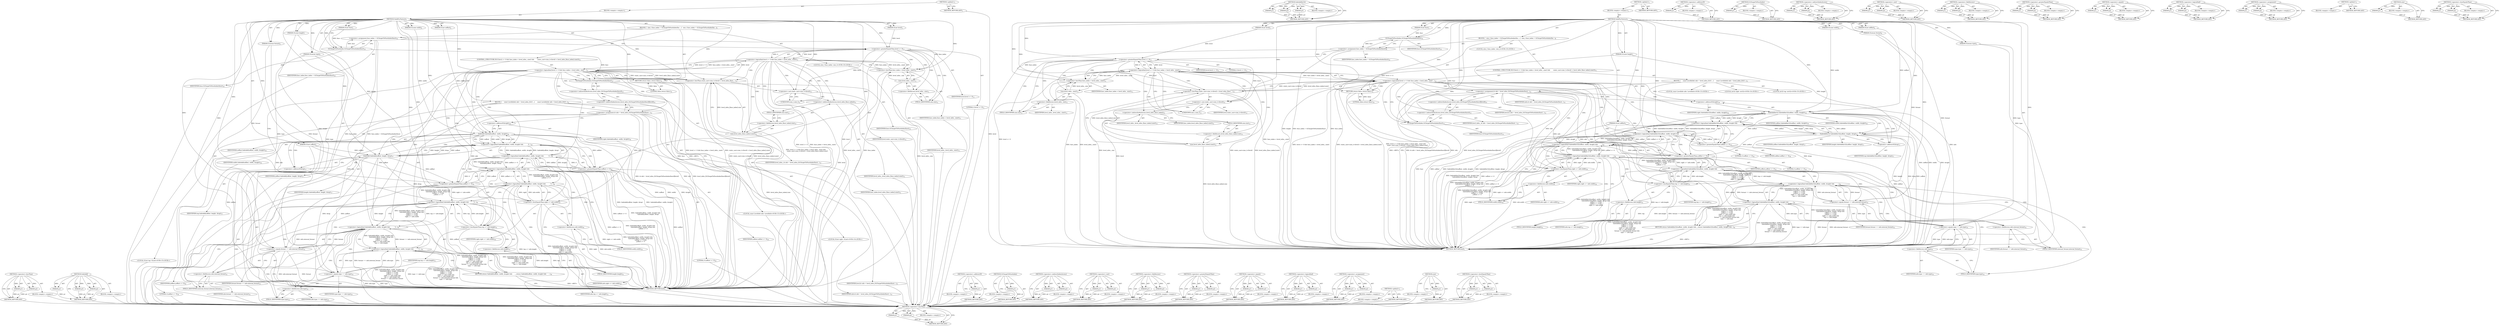 digraph "&lt;operator&gt;.lessEqualsThan" {
vulnerable_151 [label=<(METHOD,&lt;operator&gt;.lessThan)>];
vulnerable_152 [label=<(PARAM,p1)>];
vulnerable_153 [label=<(PARAM,p2)>];
vulnerable_154 [label=<(BLOCK,&lt;empty&gt;,&lt;empty&gt;)>];
vulnerable_155 [label=<(METHOD_RETURN,ANY)>];
vulnerable_175 [label=<(METHOD,SafeAdd)>];
vulnerable_176 [label=<(PARAM,p1)>];
vulnerable_177 [label=<(PARAM,p2)>];
vulnerable_178 [label=<(PARAM,p3)>];
vulnerable_179 [label=<(BLOCK,&lt;empty&gt;,&lt;empty&gt;)>];
vulnerable_180 [label=<(METHOD_RETURN,ANY)>];
vulnerable_6 [label=<(METHOD,&lt;global&gt;)<SUB>1</SUB>>];
vulnerable_7 [label=<(BLOCK,&lt;empty&gt;,&lt;empty&gt;)<SUB>1</SUB>>];
vulnerable_8 [label=<(METHOD,ValidForTexture)<SUB>1</SUB>>];
vulnerable_9 [label=<(PARAM,GLint face)<SUB>2</SUB>>];
vulnerable_10 [label=<(PARAM,GLint level)<SUB>3</SUB>>];
vulnerable_11 [label=<(PARAM,GLint xoffset)<SUB>4</SUB>>];
vulnerable_12 [label=<(PARAM,GLint yoffset)<SUB>5</SUB>>];
vulnerable_13 [label=<(PARAM,GLsizei width)<SUB>6</SUB>>];
vulnerable_14 [label=<(PARAM,GLsizei height)<SUB>7</SUB>>];
vulnerable_15 [label=<(PARAM,GLenum format)<SUB>8</SUB>>];
vulnerable_16 [label=<(PARAM,GLenum type)<SUB>9</SUB>>];
vulnerable_17 [label=<(BLOCK,{
  size_t face_index = GLTargetToFaceIndex(fac...,{
  size_t face_index = GLTargetToFaceIndex(fac...)<SUB>9</SUB>>];
vulnerable_18 [label="<(LOCAL,size_t face_index: size_t)<SUB>10</SUB>>"];
vulnerable_19 [label=<(&lt;operator&gt;.assignment,face_index = GLTargetToFaceIndex(face))<SUB>10</SUB>>];
vulnerable_20 [label=<(IDENTIFIER,face_index,face_index = GLTargetToFaceIndex(face))<SUB>10</SUB>>];
vulnerable_21 [label=<(GLTargetToFaceIndex,GLTargetToFaceIndex(face))<SUB>10</SUB>>];
vulnerable_22 [label=<(IDENTIFIER,face,GLTargetToFaceIndex(face))<SUB>10</SUB>>];
vulnerable_23 [label=<(CONTROL_STRUCTURE,IF,if (level &gt;= 0 &amp;&amp; face_index &lt; level_infos_.size() &amp;&amp;
       static_cast&lt;size_t&gt;(level) &lt; level_infos_[face_index].size()))<SUB>11</SUB>>];
vulnerable_24 [label=<(&lt;operator&gt;.logicalAnd,level &gt;= 0 &amp;&amp; face_index &lt; level_infos_.size() ...)<SUB>11</SUB>>];
vulnerable_25 [label=<(&lt;operator&gt;.logicalAnd,level &gt;= 0 &amp;&amp; face_index &lt; level_infos_.size())<SUB>11</SUB>>];
vulnerable_26 [label=<(&lt;operator&gt;.greaterEqualsThan,level &gt;= 0)<SUB>11</SUB>>];
vulnerable_27 [label=<(IDENTIFIER,level,level &gt;= 0)<SUB>11</SUB>>];
vulnerable_28 [label=<(LITERAL,0,level &gt;= 0)<SUB>11</SUB>>];
vulnerable_29 [label=<(&lt;operator&gt;.lessThan,face_index &lt; level_infos_.size())<SUB>11</SUB>>];
vulnerable_30 [label=<(IDENTIFIER,face_index,face_index &lt; level_infos_.size())<SUB>11</SUB>>];
vulnerable_31 [label=<(size,level_infos_.size())<SUB>11</SUB>>];
vulnerable_32 [label=<(&lt;operator&gt;.fieldAccess,level_infos_.size)<SUB>11</SUB>>];
vulnerable_33 [label=<(IDENTIFIER,level_infos_,level_infos_.size())<SUB>11</SUB>>];
vulnerable_34 [label=<(FIELD_IDENTIFIER,size,size)<SUB>11</SUB>>];
vulnerable_35 [label=<(&lt;operator&gt;.lessThan,static_cast&lt;size_t&gt;(level) &lt; level_infos_[face_...)<SUB>12</SUB>>];
vulnerable_36 [label=<(&lt;operator&gt;.cast,static_cast&lt;size_t&gt;(level))<SUB>12</SUB>>];
vulnerable_37 [label=<(UNKNOWN,size_t,size_t)<SUB>12</SUB>>];
vulnerable_38 [label=<(IDENTIFIER,level,static_cast&lt;size_t&gt;(level))<SUB>12</SUB>>];
vulnerable_39 [label=<(size,level_infos_[face_index].size())<SUB>12</SUB>>];
vulnerable_40 [label=<(&lt;operator&gt;.fieldAccess,level_infos_[face_index].size)<SUB>12</SUB>>];
vulnerable_41 [label=<(&lt;operator&gt;.indirectIndexAccess,level_infos_[face_index])<SUB>12</SUB>>];
vulnerable_42 [label=<(IDENTIFIER,level_infos_,level_infos_[face_index].size())<SUB>12</SUB>>];
vulnerable_43 [label=<(IDENTIFIER,face_index,level_infos_[face_index].size())<SUB>12</SUB>>];
vulnerable_44 [label=<(FIELD_IDENTIFIER,size,size)<SUB>12</SUB>>];
vulnerable_45 [label=<(BLOCK,{
     const LevelInfo&amp; info = level_infos_[GLT...,{
     const LevelInfo&amp; info = level_infos_[GLT...)<SUB>12</SUB>>];
vulnerable_46 [label="<(LOCAL,const LevelInfo info: LevelInfo)<SUB>13</SUB>>"];
vulnerable_47 [label=<(&lt;operator&gt;.assignment,&amp; info = level_infos_[GLTargetToFaceIndex(face)...)<SUB>13</SUB>>];
vulnerable_48 [label=<(IDENTIFIER,info,&amp; info = level_infos_[GLTargetToFaceIndex(face)...)<SUB>13</SUB>>];
vulnerable_49 [label=<(&lt;operator&gt;.indirectIndexAccess,level_infos_[GLTargetToFaceIndex(face)][level])<SUB>13</SUB>>];
vulnerable_50 [label=<(&lt;operator&gt;.indirectIndexAccess,level_infos_[GLTargetToFaceIndex(face)])<SUB>13</SUB>>];
vulnerable_51 [label=<(IDENTIFIER,level_infos_,&amp; info = level_infos_[GLTargetToFaceIndex(face)...)<SUB>13</SUB>>];
vulnerable_52 [label=<(GLTargetToFaceIndex,GLTargetToFaceIndex(face))<SUB>13</SUB>>];
vulnerable_53 [label=<(IDENTIFIER,face,GLTargetToFaceIndex(face))<SUB>13</SUB>>];
vulnerable_54 [label=<(IDENTIFIER,level,&amp; info = level_infos_[GLTargetToFaceIndex(face)...)<SUB>13</SUB>>];
vulnerable_55 [label="<(LOCAL,GLint right: GLint)<SUB>14</SUB>>"];
vulnerable_56 [label="<(LOCAL,GLint top: GLint)<SUB>15</SUB>>"];
vulnerable_57 [label=<(RETURN,return SafeAdd(xoffset, width, &amp;right) &amp;&amp;
     ...,return SafeAdd(xoffset, width, &amp;right) &amp;&amp;
     ...)<SUB>16</SUB>>];
vulnerable_58 [label=<(&lt;operator&gt;.logicalAnd,SafeAdd(xoffset, width, &amp;right) &amp;&amp;
           S...)<SUB>16</SUB>>];
vulnerable_59 [label=<(&lt;operator&gt;.logicalAnd,SafeAdd(xoffset, width, &amp;right) &amp;&amp;
           S...)<SUB>16</SUB>>];
vulnerable_60 [label=<(&lt;operator&gt;.logicalAnd,SafeAdd(xoffset, width, &amp;right) &amp;&amp;
           S...)<SUB>16</SUB>>];
vulnerable_61 [label=<(&lt;operator&gt;.logicalAnd,SafeAdd(xoffset, width, &amp;right) &amp;&amp;
           S...)<SUB>16</SUB>>];
vulnerable_62 [label=<(&lt;operator&gt;.logicalAnd,SafeAdd(xoffset, width, &amp;right) &amp;&amp;
           S...)<SUB>16</SUB>>];
vulnerable_63 [label=<(&lt;operator&gt;.logicalAnd,SafeAdd(xoffset, width, &amp;right) &amp;&amp;
           S...)<SUB>16</SUB>>];
vulnerable_64 [label=<(&lt;operator&gt;.logicalAnd,SafeAdd(xoffset, width, &amp;right) &amp;&amp;
           S...)<SUB>16</SUB>>];
vulnerable_65 [label=<(SafeAdd,SafeAdd(xoffset, width, &amp;right))<SUB>16</SUB>>];
vulnerable_66 [label=<(IDENTIFIER,xoffset,SafeAdd(xoffset, width, &amp;right))<SUB>16</SUB>>];
vulnerable_67 [label=<(IDENTIFIER,width,SafeAdd(xoffset, width, &amp;right))<SUB>16</SUB>>];
vulnerable_68 [label=<(&lt;operator&gt;.addressOf,&amp;right)<SUB>16</SUB>>];
vulnerable_69 [label=<(IDENTIFIER,right,SafeAdd(xoffset, width, &amp;right))<SUB>16</SUB>>];
vulnerable_70 [label=<(SafeAdd,SafeAdd(yoffset, height, &amp;top))<SUB>17</SUB>>];
vulnerable_71 [label=<(IDENTIFIER,yoffset,SafeAdd(yoffset, height, &amp;top))<SUB>17</SUB>>];
vulnerable_72 [label=<(IDENTIFIER,height,SafeAdd(yoffset, height, &amp;top))<SUB>17</SUB>>];
vulnerable_73 [label=<(&lt;operator&gt;.addressOf,&amp;top)<SUB>17</SUB>>];
vulnerable_74 [label=<(IDENTIFIER,top,SafeAdd(yoffset, height, &amp;top))<SUB>17</SUB>>];
vulnerable_75 [label=<(&lt;operator&gt;.greaterEqualsThan,xoffset &gt;= 0)<SUB>18</SUB>>];
vulnerable_76 [label=<(IDENTIFIER,xoffset,xoffset &gt;= 0)<SUB>18</SUB>>];
vulnerable_77 [label=<(LITERAL,0,xoffset &gt;= 0)<SUB>18</SUB>>];
vulnerable_78 [label=<(&lt;operator&gt;.greaterEqualsThan,yoffset &gt;= 0)<SUB>19</SUB>>];
vulnerable_79 [label=<(IDENTIFIER,yoffset,yoffset &gt;= 0)<SUB>19</SUB>>];
vulnerable_80 [label=<(LITERAL,0,yoffset &gt;= 0)<SUB>19</SUB>>];
vulnerable_81 [label=<(&lt;operator&gt;.lessEqualsThan,right &lt;= info.width)<SUB>20</SUB>>];
vulnerable_82 [label=<(IDENTIFIER,right,right &lt;= info.width)<SUB>20</SUB>>];
vulnerable_83 [label=<(&lt;operator&gt;.fieldAccess,info.width)<SUB>20</SUB>>];
vulnerable_84 [label=<(IDENTIFIER,info,right &lt;= info.width)<SUB>20</SUB>>];
vulnerable_85 [label=<(FIELD_IDENTIFIER,width,width)<SUB>20</SUB>>];
vulnerable_86 [label=<(&lt;operator&gt;.lessEqualsThan,top &lt;= info.height)<SUB>21</SUB>>];
vulnerable_87 [label=<(IDENTIFIER,top,top &lt;= info.height)<SUB>21</SUB>>];
vulnerable_88 [label=<(&lt;operator&gt;.fieldAccess,info.height)<SUB>21</SUB>>];
vulnerable_89 [label=<(IDENTIFIER,info,top &lt;= info.height)<SUB>21</SUB>>];
vulnerable_90 [label=<(FIELD_IDENTIFIER,height,height)<SUB>21</SUB>>];
vulnerable_91 [label=<(&lt;operator&gt;.equals,format == info.internal_format)<SUB>22</SUB>>];
vulnerable_92 [label=<(IDENTIFIER,format,format == info.internal_format)<SUB>22</SUB>>];
vulnerable_93 [label=<(&lt;operator&gt;.fieldAccess,info.internal_format)<SUB>22</SUB>>];
vulnerable_94 [label=<(IDENTIFIER,info,format == info.internal_format)<SUB>22</SUB>>];
vulnerable_95 [label=<(FIELD_IDENTIFIER,internal_format,internal_format)<SUB>22</SUB>>];
vulnerable_96 [label=<(&lt;operator&gt;.equals,type == info.type)<SUB>23</SUB>>];
vulnerable_97 [label=<(IDENTIFIER,type,type == info.type)<SUB>23</SUB>>];
vulnerable_98 [label=<(&lt;operator&gt;.fieldAccess,info.type)<SUB>23</SUB>>];
vulnerable_99 [label=<(IDENTIFIER,info,type == info.type)<SUB>23</SUB>>];
vulnerable_100 [label=<(FIELD_IDENTIFIER,type,type)<SUB>23</SUB>>];
vulnerable_101 [label=<(RETURN,return false;,return false;)<SUB>25</SUB>>];
vulnerable_102 [label=<(LITERAL,false,return false;)<SUB>25</SUB>>];
vulnerable_103 [label=<(METHOD_RETURN,bool)<SUB>1</SUB>>];
vulnerable_105 [label=<(METHOD_RETURN,ANY)<SUB>1</SUB>>];
vulnerable_181 [label=<(METHOD,&lt;operator&gt;.addressOf)>];
vulnerable_182 [label=<(PARAM,p1)>];
vulnerable_183 [label=<(BLOCK,&lt;empty&gt;,&lt;empty&gt;)>];
vulnerable_184 [label=<(METHOD_RETURN,ANY)>];
vulnerable_137 [label=<(METHOD,GLTargetToFaceIndex)>];
vulnerable_138 [label=<(PARAM,p1)>];
vulnerable_139 [label=<(BLOCK,&lt;empty&gt;,&lt;empty&gt;)>];
vulnerable_140 [label=<(METHOD_RETURN,ANY)>];
vulnerable_170 [label=<(METHOD,&lt;operator&gt;.indirectIndexAccess)>];
vulnerable_171 [label=<(PARAM,p1)>];
vulnerable_172 [label=<(PARAM,p2)>];
vulnerable_173 [label=<(BLOCK,&lt;empty&gt;,&lt;empty&gt;)>];
vulnerable_174 [label=<(METHOD_RETURN,ANY)>];
vulnerable_165 [label=<(METHOD,&lt;operator&gt;.cast)>];
vulnerable_166 [label=<(PARAM,p1)>];
vulnerable_167 [label=<(PARAM,p2)>];
vulnerable_168 [label=<(BLOCK,&lt;empty&gt;,&lt;empty&gt;)>];
vulnerable_169 [label=<(METHOD_RETURN,ANY)>];
vulnerable_160 [label=<(METHOD,&lt;operator&gt;.fieldAccess)>];
vulnerable_161 [label=<(PARAM,p1)>];
vulnerable_162 [label=<(PARAM,p2)>];
vulnerable_163 [label=<(BLOCK,&lt;empty&gt;,&lt;empty&gt;)>];
vulnerable_164 [label=<(METHOD_RETURN,ANY)>];
vulnerable_146 [label=<(METHOD,&lt;operator&gt;.greaterEqualsThan)>];
vulnerable_147 [label=<(PARAM,p1)>];
vulnerable_148 [label=<(PARAM,p2)>];
vulnerable_149 [label=<(BLOCK,&lt;empty&gt;,&lt;empty&gt;)>];
vulnerable_150 [label=<(METHOD_RETURN,ANY)>];
vulnerable_190 [label=<(METHOD,&lt;operator&gt;.equals)>];
vulnerable_191 [label=<(PARAM,p1)>];
vulnerable_192 [label=<(PARAM,p2)>];
vulnerable_193 [label=<(BLOCK,&lt;empty&gt;,&lt;empty&gt;)>];
vulnerable_194 [label=<(METHOD_RETURN,ANY)>];
vulnerable_141 [label=<(METHOD,&lt;operator&gt;.logicalAnd)>];
vulnerable_142 [label=<(PARAM,p1)>];
vulnerable_143 [label=<(PARAM,p2)>];
vulnerable_144 [label=<(BLOCK,&lt;empty&gt;,&lt;empty&gt;)>];
vulnerable_145 [label=<(METHOD_RETURN,ANY)>];
vulnerable_132 [label=<(METHOD,&lt;operator&gt;.assignment)>];
vulnerable_133 [label=<(PARAM,p1)>];
vulnerable_134 [label=<(PARAM,p2)>];
vulnerable_135 [label=<(BLOCK,&lt;empty&gt;,&lt;empty&gt;)>];
vulnerable_136 [label=<(METHOD_RETURN,ANY)>];
vulnerable_126 [label=<(METHOD,&lt;global&gt;)<SUB>1</SUB>>];
vulnerable_127 [label=<(BLOCK,&lt;empty&gt;,&lt;empty&gt;)>];
vulnerable_128 [label=<(METHOD_RETURN,ANY)>];
vulnerable_156 [label=<(METHOD,size)>];
vulnerable_157 [label=<(PARAM,p1)>];
vulnerable_158 [label=<(BLOCK,&lt;empty&gt;,&lt;empty&gt;)>];
vulnerable_159 [label=<(METHOD_RETURN,ANY)>];
vulnerable_185 [label=<(METHOD,&lt;operator&gt;.lessEqualsThan)>];
vulnerable_186 [label=<(PARAM,p1)>];
vulnerable_187 [label=<(PARAM,p2)>];
vulnerable_188 [label=<(BLOCK,&lt;empty&gt;,&lt;empty&gt;)>];
vulnerable_189 [label=<(METHOD_RETURN,ANY)>];
fixed_153 [label=<(METHOD,&lt;operator&gt;.lessThan)>];
fixed_154 [label=<(PARAM,p1)>];
fixed_155 [label=<(PARAM,p2)>];
fixed_156 [label=<(BLOCK,&lt;empty&gt;,&lt;empty&gt;)>];
fixed_157 [label=<(METHOD_RETURN,ANY)>];
fixed_177 [label=<(METHOD,SafeAddInt32)>];
fixed_178 [label=<(PARAM,p1)>];
fixed_179 [label=<(PARAM,p2)>];
fixed_180 [label=<(PARAM,p3)>];
fixed_181 [label=<(BLOCK,&lt;empty&gt;,&lt;empty&gt;)>];
fixed_182 [label=<(METHOD_RETURN,ANY)>];
fixed_6 [label=<(METHOD,&lt;global&gt;)<SUB>1</SUB>>];
fixed_7 [label=<(BLOCK,&lt;empty&gt;,&lt;empty&gt;)<SUB>1</SUB>>];
fixed_8 [label=<(METHOD,ValidForTexture)<SUB>1</SUB>>];
fixed_9 [label=<(PARAM,GLint face)<SUB>2</SUB>>];
fixed_10 [label=<(PARAM,GLint level)<SUB>3</SUB>>];
fixed_11 [label=<(PARAM,GLint xoffset)<SUB>4</SUB>>];
fixed_12 [label=<(PARAM,GLint yoffset)<SUB>5</SUB>>];
fixed_13 [label=<(PARAM,GLsizei width)<SUB>6</SUB>>];
fixed_14 [label=<(PARAM,GLsizei height)<SUB>7</SUB>>];
fixed_15 [label=<(PARAM,GLenum format)<SUB>8</SUB>>];
fixed_16 [label=<(PARAM,GLenum type)<SUB>9</SUB>>];
fixed_17 [label=<(BLOCK,{
  size_t face_index = GLTargetToFaceIndex(fac...,{
  size_t face_index = GLTargetToFaceIndex(fac...)<SUB>9</SUB>>];
fixed_18 [label="<(LOCAL,size_t face_index: size_t)<SUB>10</SUB>>"];
fixed_19 [label=<(&lt;operator&gt;.assignment,face_index = GLTargetToFaceIndex(face))<SUB>10</SUB>>];
fixed_20 [label=<(IDENTIFIER,face_index,face_index = GLTargetToFaceIndex(face))<SUB>10</SUB>>];
fixed_21 [label=<(GLTargetToFaceIndex,GLTargetToFaceIndex(face))<SUB>10</SUB>>];
fixed_22 [label=<(IDENTIFIER,face,GLTargetToFaceIndex(face))<SUB>10</SUB>>];
fixed_23 [label=<(CONTROL_STRUCTURE,IF,if (level &gt;= 0 &amp;&amp; face_index &lt; level_infos_.size() &amp;&amp;
       static_cast&lt;size_t&gt;(level) &lt; level_infos_[face_index].size()))<SUB>11</SUB>>];
fixed_24 [label=<(&lt;operator&gt;.logicalAnd,level &gt;= 0 &amp;&amp; face_index &lt; level_infos_.size() ...)<SUB>11</SUB>>];
fixed_25 [label=<(&lt;operator&gt;.logicalAnd,level &gt;= 0 &amp;&amp; face_index &lt; level_infos_.size())<SUB>11</SUB>>];
fixed_26 [label=<(&lt;operator&gt;.greaterEqualsThan,level &gt;= 0)<SUB>11</SUB>>];
fixed_27 [label=<(IDENTIFIER,level,level &gt;= 0)<SUB>11</SUB>>];
fixed_28 [label=<(LITERAL,0,level &gt;= 0)<SUB>11</SUB>>];
fixed_29 [label=<(&lt;operator&gt;.lessThan,face_index &lt; level_infos_.size())<SUB>11</SUB>>];
fixed_30 [label=<(IDENTIFIER,face_index,face_index &lt; level_infos_.size())<SUB>11</SUB>>];
fixed_31 [label=<(size,level_infos_.size())<SUB>11</SUB>>];
fixed_32 [label=<(&lt;operator&gt;.fieldAccess,level_infos_.size)<SUB>11</SUB>>];
fixed_33 [label=<(IDENTIFIER,level_infos_,level_infos_.size())<SUB>11</SUB>>];
fixed_34 [label=<(FIELD_IDENTIFIER,size,size)<SUB>11</SUB>>];
fixed_35 [label=<(&lt;operator&gt;.lessThan,static_cast&lt;size_t&gt;(level) &lt; level_infos_[face_...)<SUB>12</SUB>>];
fixed_36 [label=<(&lt;operator&gt;.cast,static_cast&lt;size_t&gt;(level))<SUB>12</SUB>>];
fixed_37 [label=<(UNKNOWN,size_t,size_t)<SUB>12</SUB>>];
fixed_38 [label=<(IDENTIFIER,level,static_cast&lt;size_t&gt;(level))<SUB>12</SUB>>];
fixed_39 [label=<(size,level_infos_[face_index].size())<SUB>12</SUB>>];
fixed_40 [label=<(&lt;operator&gt;.fieldAccess,level_infos_[face_index].size)<SUB>12</SUB>>];
fixed_41 [label=<(&lt;operator&gt;.indirectIndexAccess,level_infos_[face_index])<SUB>12</SUB>>];
fixed_42 [label=<(IDENTIFIER,level_infos_,level_infos_[face_index].size())<SUB>12</SUB>>];
fixed_43 [label=<(IDENTIFIER,face_index,level_infos_[face_index].size())<SUB>12</SUB>>];
fixed_44 [label=<(FIELD_IDENTIFIER,size,size)<SUB>12</SUB>>];
fixed_45 [label=<(BLOCK,{
     const LevelInfo&amp; info = level_infos_[GLT...,{
     const LevelInfo&amp; info = level_infos_[GLT...)<SUB>12</SUB>>];
fixed_46 [label="<(LOCAL,const LevelInfo info: LevelInfo)<SUB>13</SUB>>"];
fixed_47 [label=<(&lt;operator&gt;.assignment,&amp; info = level_infos_[GLTargetToFaceIndex(face)...)<SUB>13</SUB>>];
fixed_48 [label=<(IDENTIFIER,info,&amp; info = level_infos_[GLTargetToFaceIndex(face)...)<SUB>13</SUB>>];
fixed_49 [label=<(&lt;operator&gt;.indirectIndexAccess,level_infos_[GLTargetToFaceIndex(face)][level])<SUB>13</SUB>>];
fixed_50 [label=<(&lt;operator&gt;.indirectIndexAccess,level_infos_[GLTargetToFaceIndex(face)])<SUB>13</SUB>>];
fixed_51 [label=<(IDENTIFIER,level_infos_,&amp; info = level_infos_[GLTargetToFaceIndex(face)...)<SUB>13</SUB>>];
fixed_52 [label=<(GLTargetToFaceIndex,GLTargetToFaceIndex(face))<SUB>13</SUB>>];
fixed_53 [label=<(IDENTIFIER,face,GLTargetToFaceIndex(face))<SUB>13</SUB>>];
fixed_54 [label=<(IDENTIFIER,level,&amp; info = level_infos_[GLTargetToFaceIndex(face)...)<SUB>13</SUB>>];
fixed_55 [label="<(LOCAL,int32 right: int32)<SUB>14</SUB>>"];
fixed_56 [label="<(LOCAL,int32 top: int32)<SUB>15</SUB>>"];
fixed_57 [label=<(RETURN,return SafeAddInt32(xoffset, width, &amp;right) &amp;&amp;
...,return SafeAddInt32(xoffset, width, &amp;right) &amp;&amp;
...)<SUB>16</SUB>>];
fixed_58 [label=<(&lt;operator&gt;.logicalAnd,SafeAddInt32(xoffset, width, &amp;right) &amp;&amp;
       ...)<SUB>16</SUB>>];
fixed_59 [label=<(&lt;operator&gt;.logicalAnd,SafeAddInt32(xoffset, width, &amp;right) &amp;&amp;
       ...)<SUB>16</SUB>>];
fixed_60 [label=<(&lt;operator&gt;.logicalAnd,SafeAddInt32(xoffset, width, &amp;right) &amp;&amp;
       ...)<SUB>16</SUB>>];
fixed_61 [label=<(&lt;operator&gt;.logicalAnd,SafeAddInt32(xoffset, width, &amp;right) &amp;&amp;
       ...)<SUB>16</SUB>>];
fixed_62 [label=<(&lt;operator&gt;.logicalAnd,SafeAddInt32(xoffset, width, &amp;right) &amp;&amp;
       ...)<SUB>16</SUB>>];
fixed_63 [label=<(&lt;operator&gt;.logicalAnd,SafeAddInt32(xoffset, width, &amp;right) &amp;&amp;
       ...)<SUB>16</SUB>>];
fixed_64 [label=<(&lt;operator&gt;.logicalAnd,SafeAddInt32(xoffset, width, &amp;right) &amp;&amp;
       ...)<SUB>16</SUB>>];
fixed_65 [label=<(SafeAddInt32,SafeAddInt32(xoffset, width, &amp;right))<SUB>16</SUB>>];
fixed_66 [label=<(IDENTIFIER,xoffset,SafeAddInt32(xoffset, width, &amp;right))<SUB>16</SUB>>];
fixed_67 [label=<(IDENTIFIER,width,SafeAddInt32(xoffset, width, &amp;right))<SUB>16</SUB>>];
fixed_68 [label=<(&lt;operator&gt;.addressOf,&amp;right)<SUB>16</SUB>>];
fixed_69 [label=<(IDENTIFIER,right,SafeAddInt32(xoffset, width, &amp;right))<SUB>16</SUB>>];
fixed_70 [label=<(SafeAddInt32,SafeAddInt32(yoffset, height, &amp;top))<SUB>17</SUB>>];
fixed_71 [label=<(IDENTIFIER,yoffset,SafeAddInt32(yoffset, height, &amp;top))<SUB>17</SUB>>];
fixed_72 [label=<(IDENTIFIER,height,SafeAddInt32(yoffset, height, &amp;top))<SUB>17</SUB>>];
fixed_73 [label=<(&lt;operator&gt;.addressOf,&amp;top)<SUB>17</SUB>>];
fixed_74 [label=<(IDENTIFIER,top,SafeAddInt32(yoffset, height, &amp;top))<SUB>17</SUB>>];
fixed_75 [label=<(&lt;operator&gt;.greaterEqualsThan,xoffset &gt;= 0)<SUB>18</SUB>>];
fixed_76 [label=<(IDENTIFIER,xoffset,xoffset &gt;= 0)<SUB>18</SUB>>];
fixed_77 [label=<(LITERAL,0,xoffset &gt;= 0)<SUB>18</SUB>>];
fixed_78 [label=<(&lt;operator&gt;.greaterEqualsThan,yoffset &gt;= 0)<SUB>19</SUB>>];
fixed_79 [label=<(IDENTIFIER,yoffset,yoffset &gt;= 0)<SUB>19</SUB>>];
fixed_80 [label=<(LITERAL,0,yoffset &gt;= 0)<SUB>19</SUB>>];
fixed_81 [label=<(&lt;operator&gt;.lessEqualsThan,right &lt;= info.width)<SUB>20</SUB>>];
fixed_82 [label=<(IDENTIFIER,right,right &lt;= info.width)<SUB>20</SUB>>];
fixed_83 [label=<(&lt;operator&gt;.fieldAccess,info.width)<SUB>20</SUB>>];
fixed_84 [label=<(IDENTIFIER,info,right &lt;= info.width)<SUB>20</SUB>>];
fixed_85 [label=<(FIELD_IDENTIFIER,width,width)<SUB>20</SUB>>];
fixed_86 [label=<(&lt;operator&gt;.lessEqualsThan,top &lt;= info.height)<SUB>21</SUB>>];
fixed_87 [label=<(IDENTIFIER,top,top &lt;= info.height)<SUB>21</SUB>>];
fixed_88 [label=<(&lt;operator&gt;.fieldAccess,info.height)<SUB>21</SUB>>];
fixed_89 [label=<(IDENTIFIER,info,top &lt;= info.height)<SUB>21</SUB>>];
fixed_90 [label=<(FIELD_IDENTIFIER,height,height)<SUB>21</SUB>>];
fixed_91 [label=<(&lt;operator&gt;.equals,format == info.internal_format)<SUB>22</SUB>>];
fixed_92 [label=<(IDENTIFIER,format,format == info.internal_format)<SUB>22</SUB>>];
fixed_93 [label=<(&lt;operator&gt;.fieldAccess,info.internal_format)<SUB>22</SUB>>];
fixed_94 [label=<(IDENTIFIER,info,format == info.internal_format)<SUB>22</SUB>>];
fixed_95 [label=<(FIELD_IDENTIFIER,internal_format,internal_format)<SUB>22</SUB>>];
fixed_96 [label=<(&lt;operator&gt;.equals,type == info.type)<SUB>23</SUB>>];
fixed_97 [label=<(IDENTIFIER,type,type == info.type)<SUB>23</SUB>>];
fixed_98 [label=<(&lt;operator&gt;.fieldAccess,info.type)<SUB>23</SUB>>];
fixed_99 [label=<(IDENTIFIER,info,type == info.type)<SUB>23</SUB>>];
fixed_100 [label=<(FIELD_IDENTIFIER,type,type)<SUB>23</SUB>>];
fixed_101 [label=<(RETURN,return false;,return false;)<SUB>25</SUB>>];
fixed_102 [label=<(LITERAL,false,return false;)<SUB>25</SUB>>];
fixed_103 [label=<(METHOD_RETURN,bool)<SUB>1</SUB>>];
fixed_105 [label=<(METHOD_RETURN,ANY)<SUB>1</SUB>>];
fixed_183 [label=<(METHOD,&lt;operator&gt;.addressOf)>];
fixed_184 [label=<(PARAM,p1)>];
fixed_185 [label=<(BLOCK,&lt;empty&gt;,&lt;empty&gt;)>];
fixed_186 [label=<(METHOD_RETURN,ANY)>];
fixed_139 [label=<(METHOD,GLTargetToFaceIndex)>];
fixed_140 [label=<(PARAM,p1)>];
fixed_141 [label=<(BLOCK,&lt;empty&gt;,&lt;empty&gt;)>];
fixed_142 [label=<(METHOD_RETURN,ANY)>];
fixed_172 [label=<(METHOD,&lt;operator&gt;.indirectIndexAccess)>];
fixed_173 [label=<(PARAM,p1)>];
fixed_174 [label=<(PARAM,p2)>];
fixed_175 [label=<(BLOCK,&lt;empty&gt;,&lt;empty&gt;)>];
fixed_176 [label=<(METHOD_RETURN,ANY)>];
fixed_167 [label=<(METHOD,&lt;operator&gt;.cast)>];
fixed_168 [label=<(PARAM,p1)>];
fixed_169 [label=<(PARAM,p2)>];
fixed_170 [label=<(BLOCK,&lt;empty&gt;,&lt;empty&gt;)>];
fixed_171 [label=<(METHOD_RETURN,ANY)>];
fixed_162 [label=<(METHOD,&lt;operator&gt;.fieldAccess)>];
fixed_163 [label=<(PARAM,p1)>];
fixed_164 [label=<(PARAM,p2)>];
fixed_165 [label=<(BLOCK,&lt;empty&gt;,&lt;empty&gt;)>];
fixed_166 [label=<(METHOD_RETURN,ANY)>];
fixed_148 [label=<(METHOD,&lt;operator&gt;.greaterEqualsThan)>];
fixed_149 [label=<(PARAM,p1)>];
fixed_150 [label=<(PARAM,p2)>];
fixed_151 [label=<(BLOCK,&lt;empty&gt;,&lt;empty&gt;)>];
fixed_152 [label=<(METHOD_RETURN,ANY)>];
fixed_192 [label=<(METHOD,&lt;operator&gt;.equals)>];
fixed_193 [label=<(PARAM,p1)>];
fixed_194 [label=<(PARAM,p2)>];
fixed_195 [label=<(BLOCK,&lt;empty&gt;,&lt;empty&gt;)>];
fixed_196 [label=<(METHOD_RETURN,ANY)>];
fixed_143 [label=<(METHOD,&lt;operator&gt;.logicalAnd)>];
fixed_144 [label=<(PARAM,p1)>];
fixed_145 [label=<(PARAM,p2)>];
fixed_146 [label=<(BLOCK,&lt;empty&gt;,&lt;empty&gt;)>];
fixed_147 [label=<(METHOD_RETURN,ANY)>];
fixed_134 [label=<(METHOD,&lt;operator&gt;.assignment)>];
fixed_135 [label=<(PARAM,p1)>];
fixed_136 [label=<(PARAM,p2)>];
fixed_137 [label=<(BLOCK,&lt;empty&gt;,&lt;empty&gt;)>];
fixed_138 [label=<(METHOD_RETURN,ANY)>];
fixed_128 [label=<(METHOD,&lt;global&gt;)<SUB>1</SUB>>];
fixed_129 [label=<(BLOCK,&lt;empty&gt;,&lt;empty&gt;)>];
fixed_130 [label=<(METHOD_RETURN,ANY)>];
fixed_158 [label=<(METHOD,size)>];
fixed_159 [label=<(PARAM,p1)>];
fixed_160 [label=<(BLOCK,&lt;empty&gt;,&lt;empty&gt;)>];
fixed_161 [label=<(METHOD_RETURN,ANY)>];
fixed_187 [label=<(METHOD,&lt;operator&gt;.lessEqualsThan)>];
fixed_188 [label=<(PARAM,p1)>];
fixed_189 [label=<(PARAM,p2)>];
fixed_190 [label=<(BLOCK,&lt;empty&gt;,&lt;empty&gt;)>];
fixed_191 [label=<(METHOD_RETURN,ANY)>];
vulnerable_151 -> vulnerable_152  [key=0, label="AST: "];
vulnerable_151 -> vulnerable_152  [key=1, label="DDG: "];
vulnerable_151 -> vulnerable_154  [key=0, label="AST: "];
vulnerable_151 -> vulnerable_153  [key=0, label="AST: "];
vulnerable_151 -> vulnerable_153  [key=1, label="DDG: "];
vulnerable_151 -> vulnerable_155  [key=0, label="AST: "];
vulnerable_151 -> vulnerable_155  [key=1, label="CFG: "];
vulnerable_152 -> vulnerable_155  [key=0, label="DDG: p1"];
vulnerable_153 -> vulnerable_155  [key=0, label="DDG: p2"];
vulnerable_154 -> fixed_153  [key=0];
vulnerable_155 -> fixed_153  [key=0];
vulnerable_175 -> vulnerable_176  [key=0, label="AST: "];
vulnerable_175 -> vulnerable_176  [key=1, label="DDG: "];
vulnerable_175 -> vulnerable_179  [key=0, label="AST: "];
vulnerable_175 -> vulnerable_177  [key=0, label="AST: "];
vulnerable_175 -> vulnerable_177  [key=1, label="DDG: "];
vulnerable_175 -> vulnerable_180  [key=0, label="AST: "];
vulnerable_175 -> vulnerable_180  [key=1, label="CFG: "];
vulnerable_175 -> vulnerable_178  [key=0, label="AST: "];
vulnerable_175 -> vulnerable_178  [key=1, label="DDG: "];
vulnerable_176 -> vulnerable_180  [key=0, label="DDG: p1"];
vulnerable_177 -> vulnerable_180  [key=0, label="DDG: p2"];
vulnerable_178 -> vulnerable_180  [key=0, label="DDG: p3"];
vulnerable_179 -> fixed_153  [key=0];
vulnerable_180 -> fixed_153  [key=0];
vulnerable_6 -> vulnerable_7  [key=0, label="AST: "];
vulnerable_6 -> vulnerable_105  [key=0, label="AST: "];
vulnerable_6 -> vulnerable_105  [key=1, label="CFG: "];
vulnerable_7 -> vulnerable_8  [key=0, label="AST: "];
vulnerable_8 -> vulnerable_9  [key=0, label="AST: "];
vulnerable_8 -> vulnerable_9  [key=1, label="DDG: "];
vulnerable_8 -> vulnerable_10  [key=0, label="AST: "];
vulnerable_8 -> vulnerable_10  [key=1, label="DDG: "];
vulnerable_8 -> vulnerable_11  [key=0, label="AST: "];
vulnerable_8 -> vulnerable_11  [key=1, label="DDG: "];
vulnerable_8 -> vulnerable_12  [key=0, label="AST: "];
vulnerable_8 -> vulnerable_12  [key=1, label="DDG: "];
vulnerable_8 -> vulnerable_13  [key=0, label="AST: "];
vulnerable_8 -> vulnerable_13  [key=1, label="DDG: "];
vulnerable_8 -> vulnerable_14  [key=0, label="AST: "];
vulnerable_8 -> vulnerable_14  [key=1, label="DDG: "];
vulnerable_8 -> vulnerable_15  [key=0, label="AST: "];
vulnerable_8 -> vulnerable_15  [key=1, label="DDG: "];
vulnerable_8 -> vulnerable_16  [key=0, label="AST: "];
vulnerable_8 -> vulnerable_16  [key=1, label="DDG: "];
vulnerable_8 -> vulnerable_17  [key=0, label="AST: "];
vulnerable_8 -> vulnerable_103  [key=0, label="AST: "];
vulnerable_8 -> vulnerable_21  [key=0, label="CFG: "];
vulnerable_8 -> vulnerable_21  [key=1, label="DDG: "];
vulnerable_8 -> vulnerable_101  [key=0, label="DDG: "];
vulnerable_8 -> vulnerable_102  [key=0, label="DDG: "];
vulnerable_8 -> vulnerable_35  [key=0, label="DDG: "];
vulnerable_8 -> vulnerable_26  [key=0, label="DDG: "];
vulnerable_8 -> vulnerable_29  [key=0, label="DDG: "];
vulnerable_8 -> vulnerable_36  [key=0, label="DDG: "];
vulnerable_8 -> vulnerable_96  [key=0, label="DDG: "];
vulnerable_8 -> vulnerable_52  [key=0, label="DDG: "];
vulnerable_8 -> vulnerable_91  [key=0, label="DDG: "];
vulnerable_8 -> vulnerable_86  [key=0, label="DDG: "];
vulnerable_8 -> vulnerable_81  [key=0, label="DDG: "];
vulnerable_8 -> vulnerable_78  [key=0, label="DDG: "];
vulnerable_8 -> vulnerable_75  [key=0, label="DDG: "];
vulnerable_8 -> vulnerable_65  [key=0, label="DDG: "];
vulnerable_8 -> vulnerable_70  [key=0, label="DDG: "];
vulnerable_9 -> vulnerable_21  [key=0, label="DDG: face"];
vulnerable_10 -> vulnerable_26  [key=0, label="DDG: level"];
vulnerable_11 -> vulnerable_65  [key=0, label="DDG: xoffset"];
vulnerable_12 -> vulnerable_103  [key=0, label="DDG: yoffset"];
vulnerable_12 -> vulnerable_78  [key=0, label="DDG: yoffset"];
vulnerable_12 -> vulnerable_70  [key=0, label="DDG: yoffset"];
vulnerable_13 -> vulnerable_65  [key=0, label="DDG: width"];
vulnerable_14 -> vulnerable_103  [key=0, label="DDG: height"];
vulnerable_14 -> vulnerable_70  [key=0, label="DDG: height"];
vulnerable_15 -> vulnerable_103  [key=0, label="DDG: format"];
vulnerable_15 -> vulnerable_91  [key=0, label="DDG: format"];
vulnerable_16 -> vulnerable_103  [key=0, label="DDG: type"];
vulnerable_16 -> vulnerable_96  [key=0, label="DDG: type"];
vulnerable_17 -> vulnerable_18  [key=0, label="AST: "];
vulnerable_17 -> vulnerable_19  [key=0, label="AST: "];
vulnerable_17 -> vulnerable_23  [key=0, label="AST: "];
vulnerable_17 -> vulnerable_101  [key=0, label="AST: "];
vulnerable_18 -> fixed_153  [key=0];
vulnerable_19 -> vulnerable_20  [key=0, label="AST: "];
vulnerable_19 -> vulnerable_21  [key=0, label="AST: "];
vulnerable_19 -> vulnerable_26  [key=0, label="CFG: "];
vulnerable_19 -> vulnerable_103  [key=0, label="DDG: face_index"];
vulnerable_19 -> vulnerable_103  [key=1, label="DDG: face_index = GLTargetToFaceIndex(face)"];
vulnerable_19 -> vulnerable_29  [key=0, label="DDG: face_index"];
vulnerable_20 -> fixed_153  [key=0];
vulnerable_21 -> vulnerable_22  [key=0, label="AST: "];
vulnerable_21 -> vulnerable_19  [key=0, label="CFG: "];
vulnerable_21 -> vulnerable_19  [key=1, label="DDG: face"];
vulnerable_21 -> vulnerable_52  [key=0, label="DDG: face"];
vulnerable_22 -> fixed_153  [key=0];
vulnerable_23 -> vulnerable_24  [key=0, label="AST: "];
vulnerable_23 -> vulnerable_45  [key=0, label="AST: "];
vulnerable_24 -> vulnerable_25  [key=0, label="AST: "];
vulnerable_24 -> vulnerable_35  [key=0, label="AST: "];
vulnerable_24 -> vulnerable_52  [key=0, label="CFG: "];
vulnerable_24 -> vulnerable_52  [key=1, label="CDG: "];
vulnerable_24 -> vulnerable_101  [key=0, label="CFG: "];
vulnerable_24 -> vulnerable_101  [key=1, label="CDG: "];
vulnerable_24 -> vulnerable_103  [key=0, label="DDG: level &gt;= 0 &amp;&amp; face_index &lt; level_infos_.size()"];
vulnerable_24 -> vulnerable_103  [key=1, label="DDG: static_cast&lt;size_t&gt;(level) &lt; level_infos_[face_index].size()"];
vulnerable_24 -> vulnerable_103  [key=2, label="DDG: level &gt;= 0 &amp;&amp; face_index &lt; level_infos_.size() &amp;&amp;
       static_cast&lt;size_t&gt;(level) &lt; level_infos_[face_index].size()"];
vulnerable_24 -> vulnerable_47  [key=0, label="CDG: "];
vulnerable_24 -> vulnerable_68  [key=0, label="CDG: "];
vulnerable_24 -> vulnerable_49  [key=0, label="CDG: "];
vulnerable_24 -> vulnerable_60  [key=0, label="CDG: "];
vulnerable_24 -> vulnerable_64  [key=0, label="CDG: "];
vulnerable_24 -> vulnerable_57  [key=0, label="CDG: "];
vulnerable_24 -> vulnerable_65  [key=0, label="CDG: "];
vulnerable_24 -> vulnerable_50  [key=0, label="CDG: "];
vulnerable_24 -> vulnerable_59  [key=0, label="CDG: "];
vulnerable_24 -> vulnerable_58  [key=0, label="CDG: "];
vulnerable_24 -> vulnerable_61  [key=0, label="CDG: "];
vulnerable_24 -> vulnerable_63  [key=0, label="CDG: "];
vulnerable_24 -> vulnerable_62  [key=0, label="CDG: "];
vulnerable_25 -> vulnerable_26  [key=0, label="AST: "];
vulnerable_25 -> vulnerable_29  [key=0, label="AST: "];
vulnerable_25 -> vulnerable_37  [key=0, label="CFG: "];
vulnerable_25 -> vulnerable_37  [key=1, label="CDG: "];
vulnerable_25 -> vulnerable_24  [key=0, label="CFG: "];
vulnerable_25 -> vulnerable_24  [key=1, label="DDG: level &gt;= 0"];
vulnerable_25 -> vulnerable_24  [key=2, label="DDG: face_index &lt; level_infos_.size()"];
vulnerable_25 -> vulnerable_103  [key=0, label="DDG: level &gt;= 0"];
vulnerable_25 -> vulnerable_103  [key=1, label="DDG: face_index &lt; level_infos_.size()"];
vulnerable_25 -> vulnerable_40  [key=0, label="CDG: "];
vulnerable_25 -> vulnerable_44  [key=0, label="CDG: "];
vulnerable_25 -> vulnerable_35  [key=0, label="CDG: "];
vulnerable_25 -> vulnerable_36  [key=0, label="CDG: "];
vulnerable_25 -> vulnerable_41  [key=0, label="CDG: "];
vulnerable_25 -> vulnerable_39  [key=0, label="CDG: "];
vulnerable_26 -> vulnerable_27  [key=0, label="AST: "];
vulnerable_26 -> vulnerable_28  [key=0, label="AST: "];
vulnerable_26 -> vulnerable_25  [key=0, label="CFG: "];
vulnerable_26 -> vulnerable_25  [key=1, label="DDG: level"];
vulnerable_26 -> vulnerable_25  [key=2, label="DDG: 0"];
vulnerable_26 -> vulnerable_34  [key=0, label="CFG: "];
vulnerable_26 -> vulnerable_34  [key=1, label="CDG: "];
vulnerable_26 -> vulnerable_103  [key=0, label="DDG: level"];
vulnerable_26 -> vulnerable_35  [key=0, label="DDG: level"];
vulnerable_26 -> vulnerable_36  [key=0, label="DDG: level"];
vulnerable_26 -> vulnerable_32  [key=0, label="CDG: "];
vulnerable_26 -> vulnerable_29  [key=0, label="CDG: "];
vulnerable_26 -> vulnerable_31  [key=0, label="CDG: "];
vulnerable_27 -> fixed_153  [key=0];
vulnerable_28 -> fixed_153  [key=0];
vulnerable_29 -> vulnerable_30  [key=0, label="AST: "];
vulnerable_29 -> vulnerable_31  [key=0, label="AST: "];
vulnerable_29 -> vulnerable_25  [key=0, label="CFG: "];
vulnerable_29 -> vulnerable_25  [key=1, label="DDG: face_index"];
vulnerable_29 -> vulnerable_25  [key=2, label="DDG: level_infos_.size()"];
vulnerable_29 -> vulnerable_103  [key=0, label="DDG: face_index"];
vulnerable_29 -> vulnerable_103  [key=1, label="DDG: level_infos_.size()"];
vulnerable_30 -> fixed_153  [key=0];
vulnerable_31 -> vulnerable_32  [key=0, label="AST: "];
vulnerable_31 -> vulnerable_29  [key=0, label="CFG: "];
vulnerable_31 -> vulnerable_29  [key=1, label="DDG: level_infos_.size"];
vulnerable_31 -> vulnerable_103  [key=0, label="DDG: level_infos_.size"];
vulnerable_32 -> vulnerable_33  [key=0, label="AST: "];
vulnerable_32 -> vulnerable_34  [key=0, label="AST: "];
vulnerable_32 -> vulnerable_31  [key=0, label="CFG: "];
vulnerable_33 -> fixed_153  [key=0];
vulnerable_34 -> vulnerable_32  [key=0, label="CFG: "];
vulnerable_35 -> vulnerable_36  [key=0, label="AST: "];
vulnerable_35 -> vulnerable_39  [key=0, label="AST: "];
vulnerable_35 -> vulnerable_24  [key=0, label="CFG: "];
vulnerable_35 -> vulnerable_24  [key=1, label="DDG: static_cast&lt;size_t&gt;(level)"];
vulnerable_35 -> vulnerable_24  [key=2, label="DDG: level_infos_[face_index].size()"];
vulnerable_35 -> vulnerable_103  [key=0, label="DDG: static_cast&lt;size_t&gt;(level)"];
vulnerable_35 -> vulnerable_103  [key=1, label="DDG: level_infos_[face_index].size()"];
vulnerable_36 -> vulnerable_37  [key=0, label="AST: "];
vulnerable_36 -> vulnerable_38  [key=0, label="AST: "];
vulnerable_36 -> vulnerable_41  [key=0, label="CFG: "];
vulnerable_36 -> vulnerable_103  [key=0, label="DDG: level"];
vulnerable_37 -> vulnerable_36  [key=0, label="CFG: "];
vulnerable_38 -> fixed_153  [key=0];
vulnerable_39 -> vulnerable_40  [key=0, label="AST: "];
vulnerable_39 -> vulnerable_35  [key=0, label="CFG: "];
vulnerable_39 -> vulnerable_35  [key=1, label="DDG: level_infos_[face_index].size"];
vulnerable_39 -> vulnerable_103  [key=0, label="DDG: level_infos_[face_index].size"];
vulnerable_40 -> vulnerable_41  [key=0, label="AST: "];
vulnerable_40 -> vulnerable_44  [key=0, label="AST: "];
vulnerable_40 -> vulnerable_39  [key=0, label="CFG: "];
vulnerable_41 -> vulnerable_42  [key=0, label="AST: "];
vulnerable_41 -> vulnerable_43  [key=0, label="AST: "];
vulnerable_41 -> vulnerable_44  [key=0, label="CFG: "];
vulnerable_42 -> fixed_153  [key=0];
vulnerable_43 -> fixed_153  [key=0];
vulnerable_44 -> vulnerable_40  [key=0, label="CFG: "];
vulnerable_45 -> vulnerable_46  [key=0, label="AST: "];
vulnerable_45 -> vulnerable_47  [key=0, label="AST: "];
vulnerable_45 -> vulnerable_55  [key=0, label="AST: "];
vulnerable_45 -> vulnerable_56  [key=0, label="AST: "];
vulnerable_45 -> vulnerable_57  [key=0, label="AST: "];
vulnerable_46 -> fixed_153  [key=0];
vulnerable_47 -> vulnerable_48  [key=0, label="AST: "];
vulnerable_47 -> vulnerable_49  [key=0, label="AST: "];
vulnerable_47 -> vulnerable_68  [key=0, label="CFG: "];
vulnerable_47 -> vulnerable_103  [key=0, label="DDG: info"];
vulnerable_47 -> vulnerable_103  [key=1, label="DDG: level_infos_[GLTargetToFaceIndex(face)][level]"];
vulnerable_47 -> vulnerable_103  [key=2, label="DDG: &amp; info = level_infos_[GLTargetToFaceIndex(face)][level]"];
vulnerable_47 -> vulnerable_96  [key=0, label="DDG: info"];
vulnerable_47 -> vulnerable_91  [key=0, label="DDG: info"];
vulnerable_47 -> vulnerable_86  [key=0, label="DDG: info"];
vulnerable_47 -> vulnerable_81  [key=0, label="DDG: info"];
vulnerable_48 -> fixed_153  [key=0];
vulnerable_49 -> vulnerable_50  [key=0, label="AST: "];
vulnerable_49 -> vulnerable_54  [key=0, label="AST: "];
vulnerable_49 -> vulnerable_47  [key=0, label="CFG: "];
vulnerable_50 -> vulnerable_51  [key=0, label="AST: "];
vulnerable_50 -> vulnerable_52  [key=0, label="AST: "];
vulnerable_50 -> vulnerable_49  [key=0, label="CFG: "];
vulnerable_51 -> fixed_153  [key=0];
vulnerable_52 -> vulnerable_53  [key=0, label="AST: "];
vulnerable_52 -> vulnerable_50  [key=0, label="CFG: "];
vulnerable_52 -> vulnerable_103  [key=0, label="DDG: face"];
vulnerable_53 -> fixed_153  [key=0];
vulnerable_54 -> fixed_153  [key=0];
vulnerable_55 -> fixed_153  [key=0];
vulnerable_56 -> fixed_153  [key=0];
vulnerable_57 -> vulnerable_58  [key=0, label="AST: "];
vulnerable_57 -> vulnerable_103  [key=0, label="CFG: "];
vulnerable_57 -> vulnerable_103  [key=1, label="DDG: &lt;RET&gt;"];
vulnerable_58 -> vulnerable_59  [key=0, label="AST: "];
vulnerable_58 -> vulnerable_96  [key=0, label="AST: "];
vulnerable_58 -> vulnerable_57  [key=0, label="CFG: "];
vulnerable_58 -> vulnerable_57  [key=1, label="DDG: SafeAdd(xoffset, width, &amp;right) &amp;&amp;
           SafeAdd(yoffset, height, &amp;top) &amp;&amp;
            xoffset &gt;= 0 &amp;&amp;
            yoffset &gt;= 0 &amp;&amp;
            right &lt;= info.width &amp;&amp;
           top &lt;= info.height &amp;&amp;
           format == info.internal_format &amp;&amp;
           type == info.type"];
vulnerable_58 -> vulnerable_103  [key=0, label="DDG: SafeAdd(xoffset, width, &amp;right) &amp;&amp;
           SafeAdd(yoffset, height, &amp;top) &amp;&amp;
            xoffset &gt;= 0 &amp;&amp;
            yoffset &gt;= 0 &amp;&amp;
            right &lt;= info.width &amp;&amp;
           top &lt;= info.height &amp;&amp;
           format == info.internal_format"];
vulnerable_58 -> vulnerable_103  [key=1, label="DDG: type == info.type"];
vulnerable_58 -> vulnerable_103  [key=2, label="DDG: SafeAdd(xoffset, width, &amp;right) &amp;&amp;
           SafeAdd(yoffset, height, &amp;top) &amp;&amp;
            xoffset &gt;= 0 &amp;&amp;
            yoffset &gt;= 0 &amp;&amp;
            right &lt;= info.width &amp;&amp;
           top &lt;= info.height &amp;&amp;
           format == info.internal_format &amp;&amp;
           type == info.type"];
vulnerable_59 -> vulnerable_60  [key=0, label="AST: "];
vulnerable_59 -> vulnerable_91  [key=0, label="AST: "];
vulnerable_59 -> vulnerable_58  [key=0, label="CFG: "];
vulnerable_59 -> vulnerable_58  [key=1, label="DDG: SafeAdd(xoffset, width, &amp;right) &amp;&amp;
           SafeAdd(yoffset, height, &amp;top) &amp;&amp;
            xoffset &gt;= 0 &amp;&amp;
            yoffset &gt;= 0 &amp;&amp;
            right &lt;= info.width &amp;&amp;
           top &lt;= info.height"];
vulnerable_59 -> vulnerable_58  [key=2, label="DDG: format == info.internal_format"];
vulnerable_59 -> vulnerable_100  [key=0, label="CFG: "];
vulnerable_59 -> vulnerable_100  [key=1, label="CDG: "];
vulnerable_59 -> vulnerable_103  [key=0, label="DDG: SafeAdd(xoffset, width, &amp;right) &amp;&amp;
           SafeAdd(yoffset, height, &amp;top) &amp;&amp;
            xoffset &gt;= 0 &amp;&amp;
            yoffset &gt;= 0 &amp;&amp;
            right &lt;= info.width &amp;&amp;
           top &lt;= info.height"];
vulnerable_59 -> vulnerable_103  [key=1, label="DDG: format == info.internal_format"];
vulnerable_59 -> vulnerable_96  [key=0, label="CDG: "];
vulnerable_59 -> vulnerable_98  [key=0, label="CDG: "];
vulnerable_60 -> vulnerable_61  [key=0, label="AST: "];
vulnerable_60 -> vulnerable_86  [key=0, label="AST: "];
vulnerable_60 -> vulnerable_59  [key=0, label="CFG: "];
vulnerable_60 -> vulnerable_59  [key=1, label="DDG: SafeAdd(xoffset, width, &amp;right) &amp;&amp;
           SafeAdd(yoffset, height, &amp;top) &amp;&amp;
            xoffset &gt;= 0 &amp;&amp;
            yoffset &gt;= 0 &amp;&amp;
            right &lt;= info.width"];
vulnerable_60 -> vulnerable_59  [key=2, label="DDG: top &lt;= info.height"];
vulnerable_60 -> vulnerable_95  [key=0, label="CFG: "];
vulnerable_60 -> vulnerable_95  [key=1, label="CDG: "];
vulnerable_60 -> vulnerable_103  [key=0, label="DDG: SafeAdd(xoffset, width, &amp;right) &amp;&amp;
           SafeAdd(yoffset, height, &amp;top) &amp;&amp;
            xoffset &gt;= 0 &amp;&amp;
            yoffset &gt;= 0 &amp;&amp;
            right &lt;= info.width"];
vulnerable_60 -> vulnerable_103  [key=1, label="DDG: top &lt;= info.height"];
vulnerable_60 -> vulnerable_91  [key=0, label="CDG: "];
vulnerable_60 -> vulnerable_93  [key=0, label="CDG: "];
vulnerable_61 -> vulnerable_62  [key=0, label="AST: "];
vulnerable_61 -> vulnerable_81  [key=0, label="AST: "];
vulnerable_61 -> vulnerable_60  [key=0, label="CFG: "];
vulnerable_61 -> vulnerable_60  [key=1, label="DDG: SafeAdd(xoffset, width, &amp;right) &amp;&amp;
           SafeAdd(yoffset, height, &amp;top) &amp;&amp;
            xoffset &gt;= 0 &amp;&amp;
            yoffset &gt;= 0"];
vulnerable_61 -> vulnerable_60  [key=2, label="DDG: right &lt;= info.width"];
vulnerable_61 -> vulnerable_90  [key=0, label="CFG: "];
vulnerable_61 -> vulnerable_90  [key=1, label="CDG: "];
vulnerable_61 -> vulnerable_103  [key=0, label="DDG: SafeAdd(xoffset, width, &amp;right) &amp;&amp;
           SafeAdd(yoffset, height, &amp;top) &amp;&amp;
            xoffset &gt;= 0 &amp;&amp;
            yoffset &gt;= 0"];
vulnerable_61 -> vulnerable_103  [key=1, label="DDG: right &lt;= info.width"];
vulnerable_61 -> vulnerable_88  [key=0, label="CDG: "];
vulnerable_61 -> vulnerable_86  [key=0, label="CDG: "];
vulnerable_62 -> vulnerable_63  [key=0, label="AST: "];
vulnerable_62 -> vulnerable_78  [key=0, label="AST: "];
vulnerable_62 -> vulnerable_61  [key=0, label="CFG: "];
vulnerable_62 -> vulnerable_61  [key=1, label="DDG: SafeAdd(xoffset, width, &amp;right) &amp;&amp;
           SafeAdd(yoffset, height, &amp;top) &amp;&amp;
            xoffset &gt;= 0"];
vulnerable_62 -> vulnerable_61  [key=2, label="DDG: yoffset &gt;= 0"];
vulnerable_62 -> vulnerable_85  [key=0, label="CFG: "];
vulnerable_62 -> vulnerable_85  [key=1, label="CDG: "];
vulnerable_62 -> vulnerable_103  [key=0, label="DDG: SafeAdd(xoffset, width, &amp;right) &amp;&amp;
           SafeAdd(yoffset, height, &amp;top) &amp;&amp;
            xoffset &gt;= 0"];
vulnerable_62 -> vulnerable_103  [key=1, label="DDG: yoffset &gt;= 0"];
vulnerable_62 -> vulnerable_81  [key=0, label="CDG: "];
vulnerable_62 -> vulnerable_83  [key=0, label="CDG: "];
vulnerable_63 -> vulnerable_64  [key=0, label="AST: "];
vulnerable_63 -> vulnerable_75  [key=0, label="AST: "];
vulnerable_63 -> vulnerable_62  [key=0, label="CFG: "];
vulnerable_63 -> vulnerable_62  [key=1, label="DDG: SafeAdd(xoffset, width, &amp;right) &amp;&amp;
           SafeAdd(yoffset, height, &amp;top)"];
vulnerable_63 -> vulnerable_62  [key=2, label="DDG: xoffset &gt;= 0"];
vulnerable_63 -> vulnerable_78  [key=0, label="CFG: "];
vulnerable_63 -> vulnerable_78  [key=1, label="CDG: "];
vulnerable_63 -> vulnerable_103  [key=0, label="DDG: SafeAdd(xoffset, width, &amp;right) &amp;&amp;
           SafeAdd(yoffset, height, &amp;top)"];
vulnerable_63 -> vulnerable_103  [key=1, label="DDG: xoffset &gt;= 0"];
vulnerable_64 -> vulnerable_65  [key=0, label="AST: "];
vulnerable_64 -> vulnerable_70  [key=0, label="AST: "];
vulnerable_64 -> vulnerable_63  [key=0, label="CFG: "];
vulnerable_64 -> vulnerable_63  [key=1, label="DDG: SafeAdd(xoffset, width, &amp;right)"];
vulnerable_64 -> vulnerable_63  [key=2, label="DDG: SafeAdd(yoffset, height, &amp;top)"];
vulnerable_64 -> vulnerable_75  [key=0, label="CFG: "];
vulnerable_64 -> vulnerable_75  [key=1, label="CDG: "];
vulnerable_64 -> vulnerable_103  [key=0, label="DDG: SafeAdd(xoffset, width, &amp;right)"];
vulnerable_64 -> vulnerable_103  [key=1, label="DDG: SafeAdd(yoffset, height, &amp;top)"];
vulnerable_65 -> vulnerable_66  [key=0, label="AST: "];
vulnerable_65 -> vulnerable_67  [key=0, label="AST: "];
vulnerable_65 -> vulnerable_68  [key=0, label="AST: "];
vulnerable_65 -> vulnerable_64  [key=0, label="CFG: "];
vulnerable_65 -> vulnerable_64  [key=1, label="DDG: xoffset"];
vulnerable_65 -> vulnerable_64  [key=2, label="DDG: width"];
vulnerable_65 -> vulnerable_64  [key=3, label="DDG: &amp;right"];
vulnerable_65 -> vulnerable_73  [key=0, label="CFG: "];
vulnerable_65 -> vulnerable_73  [key=1, label="CDG: "];
vulnerable_65 -> vulnerable_103  [key=0, label="DDG: xoffset"];
vulnerable_65 -> vulnerable_103  [key=1, label="DDG: width"];
vulnerable_65 -> vulnerable_103  [key=2, label="DDG: &amp;right"];
vulnerable_65 -> vulnerable_81  [key=0, label="DDG: &amp;right"];
vulnerable_65 -> vulnerable_75  [key=0, label="DDG: xoffset"];
vulnerable_65 -> vulnerable_70  [key=0, label="CDG: "];
vulnerable_66 -> fixed_153  [key=0];
vulnerable_67 -> fixed_153  [key=0];
vulnerable_68 -> vulnerable_69  [key=0, label="AST: "];
vulnerable_68 -> vulnerable_65  [key=0, label="CFG: "];
vulnerable_69 -> fixed_153  [key=0];
vulnerable_70 -> vulnerable_71  [key=0, label="AST: "];
vulnerable_70 -> vulnerable_72  [key=0, label="AST: "];
vulnerable_70 -> vulnerable_73  [key=0, label="AST: "];
vulnerable_70 -> vulnerable_64  [key=0, label="CFG: "];
vulnerable_70 -> vulnerable_64  [key=1, label="DDG: yoffset"];
vulnerable_70 -> vulnerable_64  [key=2, label="DDG: height"];
vulnerable_70 -> vulnerable_64  [key=3, label="DDG: &amp;top"];
vulnerable_70 -> vulnerable_103  [key=0, label="DDG: yoffset"];
vulnerable_70 -> vulnerable_103  [key=1, label="DDG: height"];
vulnerable_70 -> vulnerable_103  [key=2, label="DDG: &amp;top"];
vulnerable_70 -> vulnerable_86  [key=0, label="DDG: &amp;top"];
vulnerable_70 -> vulnerable_78  [key=0, label="DDG: yoffset"];
vulnerable_71 -> fixed_153  [key=0];
vulnerable_72 -> fixed_153  [key=0];
vulnerable_73 -> vulnerable_74  [key=0, label="AST: "];
vulnerable_73 -> vulnerable_70  [key=0, label="CFG: "];
vulnerable_74 -> fixed_153  [key=0];
vulnerable_75 -> vulnerable_76  [key=0, label="AST: "];
vulnerable_75 -> vulnerable_77  [key=0, label="AST: "];
vulnerable_75 -> vulnerable_63  [key=0, label="CFG: "];
vulnerable_75 -> vulnerable_63  [key=1, label="DDG: xoffset"];
vulnerable_75 -> vulnerable_63  [key=2, label="DDG: 0"];
vulnerable_75 -> vulnerable_103  [key=0, label="DDG: xoffset"];
vulnerable_76 -> fixed_153  [key=0];
vulnerable_77 -> fixed_153  [key=0];
vulnerable_78 -> vulnerable_79  [key=0, label="AST: "];
vulnerable_78 -> vulnerable_80  [key=0, label="AST: "];
vulnerable_78 -> vulnerable_62  [key=0, label="CFG: "];
vulnerable_78 -> vulnerable_62  [key=1, label="DDG: yoffset"];
vulnerable_78 -> vulnerable_62  [key=2, label="DDG: 0"];
vulnerable_78 -> vulnerable_103  [key=0, label="DDG: yoffset"];
vulnerable_79 -> fixed_153  [key=0];
vulnerable_80 -> fixed_153  [key=0];
vulnerable_81 -> vulnerable_82  [key=0, label="AST: "];
vulnerable_81 -> vulnerable_83  [key=0, label="AST: "];
vulnerable_81 -> vulnerable_61  [key=0, label="CFG: "];
vulnerable_81 -> vulnerable_61  [key=1, label="DDG: right"];
vulnerable_81 -> vulnerable_61  [key=2, label="DDG: info.width"];
vulnerable_81 -> vulnerable_103  [key=0, label="DDG: right"];
vulnerable_81 -> vulnerable_103  [key=1, label="DDG: info.width"];
vulnerable_82 -> fixed_153  [key=0];
vulnerable_83 -> vulnerable_84  [key=0, label="AST: "];
vulnerable_83 -> vulnerable_85  [key=0, label="AST: "];
vulnerable_83 -> vulnerable_81  [key=0, label="CFG: "];
vulnerable_84 -> fixed_153  [key=0];
vulnerable_85 -> vulnerable_83  [key=0, label="CFG: "];
vulnerable_86 -> vulnerable_87  [key=0, label="AST: "];
vulnerable_86 -> vulnerable_88  [key=0, label="AST: "];
vulnerable_86 -> vulnerable_60  [key=0, label="CFG: "];
vulnerable_86 -> vulnerable_60  [key=1, label="DDG: top"];
vulnerable_86 -> vulnerable_60  [key=2, label="DDG: info.height"];
vulnerable_86 -> vulnerable_103  [key=0, label="DDG: top"];
vulnerable_86 -> vulnerable_103  [key=1, label="DDG: info.height"];
vulnerable_87 -> fixed_153  [key=0];
vulnerable_88 -> vulnerable_89  [key=0, label="AST: "];
vulnerable_88 -> vulnerable_90  [key=0, label="AST: "];
vulnerable_88 -> vulnerable_86  [key=0, label="CFG: "];
vulnerable_89 -> fixed_153  [key=0];
vulnerable_90 -> vulnerable_88  [key=0, label="CFG: "];
vulnerable_91 -> vulnerable_92  [key=0, label="AST: "];
vulnerable_91 -> vulnerable_93  [key=0, label="AST: "];
vulnerable_91 -> vulnerable_59  [key=0, label="CFG: "];
vulnerable_91 -> vulnerable_59  [key=1, label="DDG: format"];
vulnerable_91 -> vulnerable_59  [key=2, label="DDG: info.internal_format"];
vulnerable_91 -> vulnerable_103  [key=0, label="DDG: format"];
vulnerable_91 -> vulnerable_103  [key=1, label="DDG: info.internal_format"];
vulnerable_92 -> fixed_153  [key=0];
vulnerable_93 -> vulnerable_94  [key=0, label="AST: "];
vulnerable_93 -> vulnerable_95  [key=0, label="AST: "];
vulnerable_93 -> vulnerable_91  [key=0, label="CFG: "];
vulnerable_94 -> fixed_153  [key=0];
vulnerable_95 -> vulnerable_93  [key=0, label="CFG: "];
vulnerable_96 -> vulnerable_97  [key=0, label="AST: "];
vulnerable_96 -> vulnerable_98  [key=0, label="AST: "];
vulnerable_96 -> vulnerable_58  [key=0, label="CFG: "];
vulnerable_96 -> vulnerable_58  [key=1, label="DDG: type"];
vulnerable_96 -> vulnerable_58  [key=2, label="DDG: info.type"];
vulnerable_96 -> vulnerable_103  [key=0, label="DDG: type"];
vulnerable_96 -> vulnerable_103  [key=1, label="DDG: info.type"];
vulnerable_97 -> fixed_153  [key=0];
vulnerable_98 -> vulnerable_99  [key=0, label="AST: "];
vulnerable_98 -> vulnerable_100  [key=0, label="AST: "];
vulnerable_98 -> vulnerable_96  [key=0, label="CFG: "];
vulnerable_99 -> fixed_153  [key=0];
vulnerable_100 -> vulnerable_98  [key=0, label="CFG: "];
vulnerable_101 -> vulnerable_102  [key=0, label="AST: "];
vulnerable_101 -> vulnerable_103  [key=0, label="CFG: "];
vulnerable_101 -> vulnerable_103  [key=1, label="DDG: &lt;RET&gt;"];
vulnerable_102 -> vulnerable_101  [key=0, label="DDG: false"];
vulnerable_103 -> fixed_153  [key=0];
vulnerable_105 -> fixed_153  [key=0];
vulnerable_181 -> vulnerable_182  [key=0, label="AST: "];
vulnerable_181 -> vulnerable_182  [key=1, label="DDG: "];
vulnerable_181 -> vulnerable_183  [key=0, label="AST: "];
vulnerable_181 -> vulnerable_184  [key=0, label="AST: "];
vulnerable_181 -> vulnerable_184  [key=1, label="CFG: "];
vulnerable_182 -> vulnerable_184  [key=0, label="DDG: p1"];
vulnerable_183 -> fixed_153  [key=0];
vulnerable_184 -> fixed_153  [key=0];
vulnerable_137 -> vulnerable_138  [key=0, label="AST: "];
vulnerable_137 -> vulnerable_138  [key=1, label="DDG: "];
vulnerable_137 -> vulnerable_139  [key=0, label="AST: "];
vulnerable_137 -> vulnerable_140  [key=0, label="AST: "];
vulnerable_137 -> vulnerable_140  [key=1, label="CFG: "];
vulnerable_138 -> vulnerable_140  [key=0, label="DDG: p1"];
vulnerable_139 -> fixed_153  [key=0];
vulnerable_140 -> fixed_153  [key=0];
vulnerable_170 -> vulnerable_171  [key=0, label="AST: "];
vulnerable_170 -> vulnerable_171  [key=1, label="DDG: "];
vulnerable_170 -> vulnerable_173  [key=0, label="AST: "];
vulnerable_170 -> vulnerable_172  [key=0, label="AST: "];
vulnerable_170 -> vulnerable_172  [key=1, label="DDG: "];
vulnerable_170 -> vulnerable_174  [key=0, label="AST: "];
vulnerable_170 -> vulnerable_174  [key=1, label="CFG: "];
vulnerable_171 -> vulnerable_174  [key=0, label="DDG: p1"];
vulnerable_172 -> vulnerable_174  [key=0, label="DDG: p2"];
vulnerable_173 -> fixed_153  [key=0];
vulnerable_174 -> fixed_153  [key=0];
vulnerable_165 -> vulnerable_166  [key=0, label="AST: "];
vulnerable_165 -> vulnerable_166  [key=1, label="DDG: "];
vulnerable_165 -> vulnerable_168  [key=0, label="AST: "];
vulnerable_165 -> vulnerable_167  [key=0, label="AST: "];
vulnerable_165 -> vulnerable_167  [key=1, label="DDG: "];
vulnerable_165 -> vulnerable_169  [key=0, label="AST: "];
vulnerable_165 -> vulnerable_169  [key=1, label="CFG: "];
vulnerable_166 -> vulnerable_169  [key=0, label="DDG: p1"];
vulnerable_167 -> vulnerable_169  [key=0, label="DDG: p2"];
vulnerable_168 -> fixed_153  [key=0];
vulnerable_169 -> fixed_153  [key=0];
vulnerable_160 -> vulnerable_161  [key=0, label="AST: "];
vulnerable_160 -> vulnerable_161  [key=1, label="DDG: "];
vulnerable_160 -> vulnerable_163  [key=0, label="AST: "];
vulnerable_160 -> vulnerable_162  [key=0, label="AST: "];
vulnerable_160 -> vulnerable_162  [key=1, label="DDG: "];
vulnerable_160 -> vulnerable_164  [key=0, label="AST: "];
vulnerable_160 -> vulnerable_164  [key=1, label="CFG: "];
vulnerable_161 -> vulnerable_164  [key=0, label="DDG: p1"];
vulnerable_162 -> vulnerable_164  [key=0, label="DDG: p2"];
vulnerable_163 -> fixed_153  [key=0];
vulnerable_164 -> fixed_153  [key=0];
vulnerable_146 -> vulnerable_147  [key=0, label="AST: "];
vulnerable_146 -> vulnerable_147  [key=1, label="DDG: "];
vulnerable_146 -> vulnerable_149  [key=0, label="AST: "];
vulnerable_146 -> vulnerable_148  [key=0, label="AST: "];
vulnerable_146 -> vulnerable_148  [key=1, label="DDG: "];
vulnerable_146 -> vulnerable_150  [key=0, label="AST: "];
vulnerable_146 -> vulnerable_150  [key=1, label="CFG: "];
vulnerable_147 -> vulnerable_150  [key=0, label="DDG: p1"];
vulnerable_148 -> vulnerable_150  [key=0, label="DDG: p2"];
vulnerable_149 -> fixed_153  [key=0];
vulnerable_150 -> fixed_153  [key=0];
vulnerable_190 -> vulnerable_191  [key=0, label="AST: "];
vulnerable_190 -> vulnerable_191  [key=1, label="DDG: "];
vulnerable_190 -> vulnerable_193  [key=0, label="AST: "];
vulnerable_190 -> vulnerable_192  [key=0, label="AST: "];
vulnerable_190 -> vulnerable_192  [key=1, label="DDG: "];
vulnerable_190 -> vulnerable_194  [key=0, label="AST: "];
vulnerable_190 -> vulnerable_194  [key=1, label="CFG: "];
vulnerable_191 -> vulnerable_194  [key=0, label="DDG: p1"];
vulnerable_192 -> vulnerable_194  [key=0, label="DDG: p2"];
vulnerable_193 -> fixed_153  [key=0];
vulnerable_194 -> fixed_153  [key=0];
vulnerable_141 -> vulnerable_142  [key=0, label="AST: "];
vulnerable_141 -> vulnerable_142  [key=1, label="DDG: "];
vulnerable_141 -> vulnerable_144  [key=0, label="AST: "];
vulnerable_141 -> vulnerable_143  [key=0, label="AST: "];
vulnerable_141 -> vulnerable_143  [key=1, label="DDG: "];
vulnerable_141 -> vulnerable_145  [key=0, label="AST: "];
vulnerable_141 -> vulnerable_145  [key=1, label="CFG: "];
vulnerable_142 -> vulnerable_145  [key=0, label="DDG: p1"];
vulnerable_143 -> vulnerable_145  [key=0, label="DDG: p2"];
vulnerable_144 -> fixed_153  [key=0];
vulnerable_145 -> fixed_153  [key=0];
vulnerable_132 -> vulnerable_133  [key=0, label="AST: "];
vulnerable_132 -> vulnerable_133  [key=1, label="DDG: "];
vulnerable_132 -> vulnerable_135  [key=0, label="AST: "];
vulnerable_132 -> vulnerable_134  [key=0, label="AST: "];
vulnerable_132 -> vulnerable_134  [key=1, label="DDG: "];
vulnerable_132 -> vulnerable_136  [key=0, label="AST: "];
vulnerable_132 -> vulnerable_136  [key=1, label="CFG: "];
vulnerable_133 -> vulnerable_136  [key=0, label="DDG: p1"];
vulnerable_134 -> vulnerable_136  [key=0, label="DDG: p2"];
vulnerable_135 -> fixed_153  [key=0];
vulnerable_136 -> fixed_153  [key=0];
vulnerable_126 -> vulnerable_127  [key=0, label="AST: "];
vulnerable_126 -> vulnerable_128  [key=0, label="AST: "];
vulnerable_126 -> vulnerable_128  [key=1, label="CFG: "];
vulnerable_127 -> fixed_153  [key=0];
vulnerable_128 -> fixed_153  [key=0];
vulnerable_156 -> vulnerable_157  [key=0, label="AST: "];
vulnerable_156 -> vulnerable_157  [key=1, label="DDG: "];
vulnerable_156 -> vulnerable_158  [key=0, label="AST: "];
vulnerable_156 -> vulnerable_159  [key=0, label="AST: "];
vulnerable_156 -> vulnerable_159  [key=1, label="CFG: "];
vulnerable_157 -> vulnerable_159  [key=0, label="DDG: p1"];
vulnerable_158 -> fixed_153  [key=0];
vulnerable_159 -> fixed_153  [key=0];
vulnerable_185 -> vulnerable_186  [key=0, label="AST: "];
vulnerable_185 -> vulnerable_186  [key=1, label="DDG: "];
vulnerable_185 -> vulnerable_188  [key=0, label="AST: "];
vulnerable_185 -> vulnerable_187  [key=0, label="AST: "];
vulnerable_185 -> vulnerable_187  [key=1, label="DDG: "];
vulnerable_185 -> vulnerable_189  [key=0, label="AST: "];
vulnerable_185 -> vulnerable_189  [key=1, label="CFG: "];
vulnerable_186 -> vulnerable_189  [key=0, label="DDG: p1"];
vulnerable_187 -> vulnerable_189  [key=0, label="DDG: p2"];
vulnerable_188 -> fixed_153  [key=0];
vulnerable_189 -> fixed_153  [key=0];
fixed_153 -> fixed_154  [key=0, label="AST: "];
fixed_153 -> fixed_154  [key=1, label="DDG: "];
fixed_153 -> fixed_156  [key=0, label="AST: "];
fixed_153 -> fixed_155  [key=0, label="AST: "];
fixed_153 -> fixed_155  [key=1, label="DDG: "];
fixed_153 -> fixed_157  [key=0, label="AST: "];
fixed_153 -> fixed_157  [key=1, label="CFG: "];
fixed_154 -> fixed_157  [key=0, label="DDG: p1"];
fixed_155 -> fixed_157  [key=0, label="DDG: p2"];
fixed_177 -> fixed_178  [key=0, label="AST: "];
fixed_177 -> fixed_178  [key=1, label="DDG: "];
fixed_177 -> fixed_181  [key=0, label="AST: "];
fixed_177 -> fixed_179  [key=0, label="AST: "];
fixed_177 -> fixed_179  [key=1, label="DDG: "];
fixed_177 -> fixed_182  [key=0, label="AST: "];
fixed_177 -> fixed_182  [key=1, label="CFG: "];
fixed_177 -> fixed_180  [key=0, label="AST: "];
fixed_177 -> fixed_180  [key=1, label="DDG: "];
fixed_178 -> fixed_182  [key=0, label="DDG: p1"];
fixed_179 -> fixed_182  [key=0, label="DDG: p2"];
fixed_180 -> fixed_182  [key=0, label="DDG: p3"];
fixed_6 -> fixed_7  [key=0, label="AST: "];
fixed_6 -> fixed_105  [key=0, label="AST: "];
fixed_6 -> fixed_105  [key=1, label="CFG: "];
fixed_7 -> fixed_8  [key=0, label="AST: "];
fixed_8 -> fixed_9  [key=0, label="AST: "];
fixed_8 -> fixed_9  [key=1, label="DDG: "];
fixed_8 -> fixed_10  [key=0, label="AST: "];
fixed_8 -> fixed_10  [key=1, label="DDG: "];
fixed_8 -> fixed_11  [key=0, label="AST: "];
fixed_8 -> fixed_11  [key=1, label="DDG: "];
fixed_8 -> fixed_12  [key=0, label="AST: "];
fixed_8 -> fixed_12  [key=1, label="DDG: "];
fixed_8 -> fixed_13  [key=0, label="AST: "];
fixed_8 -> fixed_13  [key=1, label="DDG: "];
fixed_8 -> fixed_14  [key=0, label="AST: "];
fixed_8 -> fixed_14  [key=1, label="DDG: "];
fixed_8 -> fixed_15  [key=0, label="AST: "];
fixed_8 -> fixed_15  [key=1, label="DDG: "];
fixed_8 -> fixed_16  [key=0, label="AST: "];
fixed_8 -> fixed_16  [key=1, label="DDG: "];
fixed_8 -> fixed_17  [key=0, label="AST: "];
fixed_8 -> fixed_103  [key=0, label="AST: "];
fixed_8 -> fixed_21  [key=0, label="CFG: "];
fixed_8 -> fixed_21  [key=1, label="DDG: "];
fixed_8 -> fixed_101  [key=0, label="DDG: "];
fixed_8 -> fixed_102  [key=0, label="DDG: "];
fixed_8 -> fixed_35  [key=0, label="DDG: "];
fixed_8 -> fixed_26  [key=0, label="DDG: "];
fixed_8 -> fixed_29  [key=0, label="DDG: "];
fixed_8 -> fixed_36  [key=0, label="DDG: "];
fixed_8 -> fixed_96  [key=0, label="DDG: "];
fixed_8 -> fixed_52  [key=0, label="DDG: "];
fixed_8 -> fixed_91  [key=0, label="DDG: "];
fixed_8 -> fixed_86  [key=0, label="DDG: "];
fixed_8 -> fixed_81  [key=0, label="DDG: "];
fixed_8 -> fixed_78  [key=0, label="DDG: "];
fixed_8 -> fixed_75  [key=0, label="DDG: "];
fixed_8 -> fixed_65  [key=0, label="DDG: "];
fixed_8 -> fixed_70  [key=0, label="DDG: "];
fixed_9 -> fixed_21  [key=0, label="DDG: face"];
fixed_10 -> fixed_26  [key=0, label="DDG: level"];
fixed_11 -> fixed_65  [key=0, label="DDG: xoffset"];
fixed_12 -> fixed_103  [key=0, label="DDG: yoffset"];
fixed_12 -> fixed_78  [key=0, label="DDG: yoffset"];
fixed_12 -> fixed_70  [key=0, label="DDG: yoffset"];
fixed_13 -> fixed_65  [key=0, label="DDG: width"];
fixed_14 -> fixed_103  [key=0, label="DDG: height"];
fixed_14 -> fixed_70  [key=0, label="DDG: height"];
fixed_15 -> fixed_103  [key=0, label="DDG: format"];
fixed_15 -> fixed_91  [key=0, label="DDG: format"];
fixed_16 -> fixed_103  [key=0, label="DDG: type"];
fixed_16 -> fixed_96  [key=0, label="DDG: type"];
fixed_17 -> fixed_18  [key=0, label="AST: "];
fixed_17 -> fixed_19  [key=0, label="AST: "];
fixed_17 -> fixed_23  [key=0, label="AST: "];
fixed_17 -> fixed_101  [key=0, label="AST: "];
fixed_19 -> fixed_20  [key=0, label="AST: "];
fixed_19 -> fixed_21  [key=0, label="AST: "];
fixed_19 -> fixed_26  [key=0, label="CFG: "];
fixed_19 -> fixed_103  [key=0, label="DDG: face_index"];
fixed_19 -> fixed_103  [key=1, label="DDG: face_index = GLTargetToFaceIndex(face)"];
fixed_19 -> fixed_29  [key=0, label="DDG: face_index"];
fixed_21 -> fixed_22  [key=0, label="AST: "];
fixed_21 -> fixed_19  [key=0, label="CFG: "];
fixed_21 -> fixed_19  [key=1, label="DDG: face"];
fixed_21 -> fixed_52  [key=0, label="DDG: face"];
fixed_23 -> fixed_24  [key=0, label="AST: "];
fixed_23 -> fixed_45  [key=0, label="AST: "];
fixed_24 -> fixed_25  [key=0, label="AST: "];
fixed_24 -> fixed_35  [key=0, label="AST: "];
fixed_24 -> fixed_52  [key=0, label="CFG: "];
fixed_24 -> fixed_52  [key=1, label="CDG: "];
fixed_24 -> fixed_101  [key=0, label="CFG: "];
fixed_24 -> fixed_101  [key=1, label="CDG: "];
fixed_24 -> fixed_103  [key=0, label="DDG: level &gt;= 0 &amp;&amp; face_index &lt; level_infos_.size()"];
fixed_24 -> fixed_103  [key=1, label="DDG: static_cast&lt;size_t&gt;(level) &lt; level_infos_[face_index].size()"];
fixed_24 -> fixed_103  [key=2, label="DDG: level &gt;= 0 &amp;&amp; face_index &lt; level_infos_.size() &amp;&amp;
       static_cast&lt;size_t&gt;(level) &lt; level_infos_[face_index].size()"];
fixed_24 -> fixed_47  [key=0, label="CDG: "];
fixed_24 -> fixed_68  [key=0, label="CDG: "];
fixed_24 -> fixed_49  [key=0, label="CDG: "];
fixed_24 -> fixed_60  [key=0, label="CDG: "];
fixed_24 -> fixed_64  [key=0, label="CDG: "];
fixed_24 -> fixed_57  [key=0, label="CDG: "];
fixed_24 -> fixed_65  [key=0, label="CDG: "];
fixed_24 -> fixed_50  [key=0, label="CDG: "];
fixed_24 -> fixed_59  [key=0, label="CDG: "];
fixed_24 -> fixed_58  [key=0, label="CDG: "];
fixed_24 -> fixed_61  [key=0, label="CDG: "];
fixed_24 -> fixed_63  [key=0, label="CDG: "];
fixed_24 -> fixed_62  [key=0, label="CDG: "];
fixed_25 -> fixed_26  [key=0, label="AST: "];
fixed_25 -> fixed_29  [key=0, label="AST: "];
fixed_25 -> fixed_37  [key=0, label="CFG: "];
fixed_25 -> fixed_37  [key=1, label="CDG: "];
fixed_25 -> fixed_24  [key=0, label="CFG: "];
fixed_25 -> fixed_24  [key=1, label="DDG: level &gt;= 0"];
fixed_25 -> fixed_24  [key=2, label="DDG: face_index &lt; level_infos_.size()"];
fixed_25 -> fixed_103  [key=0, label="DDG: level &gt;= 0"];
fixed_25 -> fixed_103  [key=1, label="DDG: face_index &lt; level_infos_.size()"];
fixed_25 -> fixed_40  [key=0, label="CDG: "];
fixed_25 -> fixed_44  [key=0, label="CDG: "];
fixed_25 -> fixed_35  [key=0, label="CDG: "];
fixed_25 -> fixed_36  [key=0, label="CDG: "];
fixed_25 -> fixed_41  [key=0, label="CDG: "];
fixed_25 -> fixed_39  [key=0, label="CDG: "];
fixed_26 -> fixed_27  [key=0, label="AST: "];
fixed_26 -> fixed_28  [key=0, label="AST: "];
fixed_26 -> fixed_25  [key=0, label="CFG: "];
fixed_26 -> fixed_25  [key=1, label="DDG: level"];
fixed_26 -> fixed_25  [key=2, label="DDG: 0"];
fixed_26 -> fixed_34  [key=0, label="CFG: "];
fixed_26 -> fixed_34  [key=1, label="CDG: "];
fixed_26 -> fixed_103  [key=0, label="DDG: level"];
fixed_26 -> fixed_35  [key=0, label="DDG: level"];
fixed_26 -> fixed_36  [key=0, label="DDG: level"];
fixed_26 -> fixed_32  [key=0, label="CDG: "];
fixed_26 -> fixed_29  [key=0, label="CDG: "];
fixed_26 -> fixed_31  [key=0, label="CDG: "];
fixed_29 -> fixed_30  [key=0, label="AST: "];
fixed_29 -> fixed_31  [key=0, label="AST: "];
fixed_29 -> fixed_25  [key=0, label="CFG: "];
fixed_29 -> fixed_25  [key=1, label="DDG: face_index"];
fixed_29 -> fixed_25  [key=2, label="DDG: level_infos_.size()"];
fixed_29 -> fixed_103  [key=0, label="DDG: face_index"];
fixed_29 -> fixed_103  [key=1, label="DDG: level_infos_.size()"];
fixed_31 -> fixed_32  [key=0, label="AST: "];
fixed_31 -> fixed_29  [key=0, label="CFG: "];
fixed_31 -> fixed_29  [key=1, label="DDG: level_infos_.size"];
fixed_31 -> fixed_103  [key=0, label="DDG: level_infos_.size"];
fixed_32 -> fixed_33  [key=0, label="AST: "];
fixed_32 -> fixed_34  [key=0, label="AST: "];
fixed_32 -> fixed_31  [key=0, label="CFG: "];
fixed_34 -> fixed_32  [key=0, label="CFG: "];
fixed_35 -> fixed_36  [key=0, label="AST: "];
fixed_35 -> fixed_39  [key=0, label="AST: "];
fixed_35 -> fixed_24  [key=0, label="CFG: "];
fixed_35 -> fixed_24  [key=1, label="DDG: static_cast&lt;size_t&gt;(level)"];
fixed_35 -> fixed_24  [key=2, label="DDG: level_infos_[face_index].size()"];
fixed_35 -> fixed_103  [key=0, label="DDG: static_cast&lt;size_t&gt;(level)"];
fixed_35 -> fixed_103  [key=1, label="DDG: level_infos_[face_index].size()"];
fixed_36 -> fixed_37  [key=0, label="AST: "];
fixed_36 -> fixed_38  [key=0, label="AST: "];
fixed_36 -> fixed_41  [key=0, label="CFG: "];
fixed_36 -> fixed_103  [key=0, label="DDG: level"];
fixed_37 -> fixed_36  [key=0, label="CFG: "];
fixed_39 -> fixed_40  [key=0, label="AST: "];
fixed_39 -> fixed_35  [key=0, label="CFG: "];
fixed_39 -> fixed_35  [key=1, label="DDG: level_infos_[face_index].size"];
fixed_39 -> fixed_103  [key=0, label="DDG: level_infos_[face_index].size"];
fixed_40 -> fixed_41  [key=0, label="AST: "];
fixed_40 -> fixed_44  [key=0, label="AST: "];
fixed_40 -> fixed_39  [key=0, label="CFG: "];
fixed_41 -> fixed_42  [key=0, label="AST: "];
fixed_41 -> fixed_43  [key=0, label="AST: "];
fixed_41 -> fixed_44  [key=0, label="CFG: "];
fixed_44 -> fixed_40  [key=0, label="CFG: "];
fixed_45 -> fixed_46  [key=0, label="AST: "];
fixed_45 -> fixed_47  [key=0, label="AST: "];
fixed_45 -> fixed_55  [key=0, label="AST: "];
fixed_45 -> fixed_56  [key=0, label="AST: "];
fixed_45 -> fixed_57  [key=0, label="AST: "];
fixed_47 -> fixed_48  [key=0, label="AST: "];
fixed_47 -> fixed_49  [key=0, label="AST: "];
fixed_47 -> fixed_68  [key=0, label="CFG: "];
fixed_47 -> fixed_103  [key=0, label="DDG: info"];
fixed_47 -> fixed_103  [key=1, label="DDG: level_infos_[GLTargetToFaceIndex(face)][level]"];
fixed_47 -> fixed_103  [key=2, label="DDG: &amp; info = level_infos_[GLTargetToFaceIndex(face)][level]"];
fixed_47 -> fixed_96  [key=0, label="DDG: info"];
fixed_47 -> fixed_91  [key=0, label="DDG: info"];
fixed_47 -> fixed_86  [key=0, label="DDG: info"];
fixed_47 -> fixed_81  [key=0, label="DDG: info"];
fixed_49 -> fixed_50  [key=0, label="AST: "];
fixed_49 -> fixed_54  [key=0, label="AST: "];
fixed_49 -> fixed_47  [key=0, label="CFG: "];
fixed_50 -> fixed_51  [key=0, label="AST: "];
fixed_50 -> fixed_52  [key=0, label="AST: "];
fixed_50 -> fixed_49  [key=0, label="CFG: "];
fixed_52 -> fixed_53  [key=0, label="AST: "];
fixed_52 -> fixed_50  [key=0, label="CFG: "];
fixed_52 -> fixed_103  [key=0, label="DDG: face"];
fixed_57 -> fixed_58  [key=0, label="AST: "];
fixed_57 -> fixed_103  [key=0, label="CFG: "];
fixed_57 -> fixed_103  [key=1, label="DDG: &lt;RET&gt;"];
fixed_58 -> fixed_59  [key=0, label="AST: "];
fixed_58 -> fixed_96  [key=0, label="AST: "];
fixed_58 -> fixed_57  [key=0, label="CFG: "];
fixed_58 -> fixed_57  [key=1, label="DDG: SafeAddInt32(xoffset, width, &amp;right) &amp;&amp;
           SafeAddInt32(yoffset, height, &amp;top) &amp;&amp;
            xoffset &gt;= 0 &amp;&amp;
            yoffset &gt;= 0 &amp;&amp;
            right &lt;= info.width &amp;&amp;
           top &lt;= info.height &amp;&amp;
           format == info.internal_format &amp;&amp;
           type == info.type"];
fixed_58 -> fixed_103  [key=0, label="DDG: SafeAddInt32(xoffset, width, &amp;right) &amp;&amp;
           SafeAddInt32(yoffset, height, &amp;top) &amp;&amp;
            xoffset &gt;= 0 &amp;&amp;
            yoffset &gt;= 0 &amp;&amp;
            right &lt;= info.width &amp;&amp;
           top &lt;= info.height &amp;&amp;
           format == info.internal_format"];
fixed_58 -> fixed_103  [key=1, label="DDG: type == info.type"];
fixed_58 -> fixed_103  [key=2, label="DDG: SafeAddInt32(xoffset, width, &amp;right) &amp;&amp;
           SafeAddInt32(yoffset, height, &amp;top) &amp;&amp;
            xoffset &gt;= 0 &amp;&amp;
            yoffset &gt;= 0 &amp;&amp;
            right &lt;= info.width &amp;&amp;
           top &lt;= info.height &amp;&amp;
           format == info.internal_format &amp;&amp;
           type == info.type"];
fixed_59 -> fixed_60  [key=0, label="AST: "];
fixed_59 -> fixed_91  [key=0, label="AST: "];
fixed_59 -> fixed_58  [key=0, label="CFG: "];
fixed_59 -> fixed_58  [key=1, label="DDG: SafeAddInt32(xoffset, width, &amp;right) &amp;&amp;
           SafeAddInt32(yoffset, height, &amp;top) &amp;&amp;
            xoffset &gt;= 0 &amp;&amp;
            yoffset &gt;= 0 &amp;&amp;
            right &lt;= info.width &amp;&amp;
           top &lt;= info.height"];
fixed_59 -> fixed_58  [key=2, label="DDG: format == info.internal_format"];
fixed_59 -> fixed_100  [key=0, label="CFG: "];
fixed_59 -> fixed_100  [key=1, label="CDG: "];
fixed_59 -> fixed_103  [key=0, label="DDG: SafeAddInt32(xoffset, width, &amp;right) &amp;&amp;
           SafeAddInt32(yoffset, height, &amp;top) &amp;&amp;
            xoffset &gt;= 0 &amp;&amp;
            yoffset &gt;= 0 &amp;&amp;
            right &lt;= info.width &amp;&amp;
           top &lt;= info.height"];
fixed_59 -> fixed_103  [key=1, label="DDG: format == info.internal_format"];
fixed_59 -> fixed_96  [key=0, label="CDG: "];
fixed_59 -> fixed_98  [key=0, label="CDG: "];
fixed_60 -> fixed_61  [key=0, label="AST: "];
fixed_60 -> fixed_86  [key=0, label="AST: "];
fixed_60 -> fixed_59  [key=0, label="CFG: "];
fixed_60 -> fixed_59  [key=1, label="DDG: SafeAddInt32(xoffset, width, &amp;right) &amp;&amp;
           SafeAddInt32(yoffset, height, &amp;top) &amp;&amp;
            xoffset &gt;= 0 &amp;&amp;
            yoffset &gt;= 0 &amp;&amp;
            right &lt;= info.width"];
fixed_60 -> fixed_59  [key=2, label="DDG: top &lt;= info.height"];
fixed_60 -> fixed_95  [key=0, label="CFG: "];
fixed_60 -> fixed_95  [key=1, label="CDG: "];
fixed_60 -> fixed_103  [key=0, label="DDG: SafeAddInt32(xoffset, width, &amp;right) &amp;&amp;
           SafeAddInt32(yoffset, height, &amp;top) &amp;&amp;
            xoffset &gt;= 0 &amp;&amp;
            yoffset &gt;= 0 &amp;&amp;
            right &lt;= info.width"];
fixed_60 -> fixed_103  [key=1, label="DDG: top &lt;= info.height"];
fixed_60 -> fixed_91  [key=0, label="CDG: "];
fixed_60 -> fixed_93  [key=0, label="CDG: "];
fixed_61 -> fixed_62  [key=0, label="AST: "];
fixed_61 -> fixed_81  [key=0, label="AST: "];
fixed_61 -> fixed_60  [key=0, label="CFG: "];
fixed_61 -> fixed_60  [key=1, label="DDG: SafeAddInt32(xoffset, width, &amp;right) &amp;&amp;
           SafeAddInt32(yoffset, height, &amp;top) &amp;&amp;
            xoffset &gt;= 0 &amp;&amp;
            yoffset &gt;= 0"];
fixed_61 -> fixed_60  [key=2, label="DDG: right &lt;= info.width"];
fixed_61 -> fixed_90  [key=0, label="CFG: "];
fixed_61 -> fixed_90  [key=1, label="CDG: "];
fixed_61 -> fixed_103  [key=0, label="DDG: SafeAddInt32(xoffset, width, &amp;right) &amp;&amp;
           SafeAddInt32(yoffset, height, &amp;top) &amp;&amp;
            xoffset &gt;= 0 &amp;&amp;
            yoffset &gt;= 0"];
fixed_61 -> fixed_103  [key=1, label="DDG: right &lt;= info.width"];
fixed_61 -> fixed_88  [key=0, label="CDG: "];
fixed_61 -> fixed_86  [key=0, label="CDG: "];
fixed_62 -> fixed_63  [key=0, label="AST: "];
fixed_62 -> fixed_78  [key=0, label="AST: "];
fixed_62 -> fixed_61  [key=0, label="CFG: "];
fixed_62 -> fixed_61  [key=1, label="DDG: SafeAddInt32(xoffset, width, &amp;right) &amp;&amp;
           SafeAddInt32(yoffset, height, &amp;top) &amp;&amp;
            xoffset &gt;= 0"];
fixed_62 -> fixed_61  [key=2, label="DDG: yoffset &gt;= 0"];
fixed_62 -> fixed_85  [key=0, label="CFG: "];
fixed_62 -> fixed_85  [key=1, label="CDG: "];
fixed_62 -> fixed_103  [key=0, label="DDG: SafeAddInt32(xoffset, width, &amp;right) &amp;&amp;
           SafeAddInt32(yoffset, height, &amp;top) &amp;&amp;
            xoffset &gt;= 0"];
fixed_62 -> fixed_103  [key=1, label="DDG: yoffset &gt;= 0"];
fixed_62 -> fixed_81  [key=0, label="CDG: "];
fixed_62 -> fixed_83  [key=0, label="CDG: "];
fixed_63 -> fixed_64  [key=0, label="AST: "];
fixed_63 -> fixed_75  [key=0, label="AST: "];
fixed_63 -> fixed_62  [key=0, label="CFG: "];
fixed_63 -> fixed_62  [key=1, label="DDG: SafeAddInt32(xoffset, width, &amp;right) &amp;&amp;
           SafeAddInt32(yoffset, height, &amp;top)"];
fixed_63 -> fixed_62  [key=2, label="DDG: xoffset &gt;= 0"];
fixed_63 -> fixed_78  [key=0, label="CFG: "];
fixed_63 -> fixed_78  [key=1, label="CDG: "];
fixed_63 -> fixed_103  [key=0, label="DDG: SafeAddInt32(xoffset, width, &amp;right) &amp;&amp;
           SafeAddInt32(yoffset, height, &amp;top)"];
fixed_63 -> fixed_103  [key=1, label="DDG: xoffset &gt;= 0"];
fixed_64 -> fixed_65  [key=0, label="AST: "];
fixed_64 -> fixed_70  [key=0, label="AST: "];
fixed_64 -> fixed_63  [key=0, label="CFG: "];
fixed_64 -> fixed_63  [key=1, label="DDG: SafeAddInt32(xoffset, width, &amp;right)"];
fixed_64 -> fixed_63  [key=2, label="DDG: SafeAddInt32(yoffset, height, &amp;top)"];
fixed_64 -> fixed_75  [key=0, label="CFG: "];
fixed_64 -> fixed_75  [key=1, label="CDG: "];
fixed_64 -> fixed_103  [key=0, label="DDG: SafeAddInt32(xoffset, width, &amp;right)"];
fixed_64 -> fixed_103  [key=1, label="DDG: SafeAddInt32(yoffset, height, &amp;top)"];
fixed_65 -> fixed_66  [key=0, label="AST: "];
fixed_65 -> fixed_67  [key=0, label="AST: "];
fixed_65 -> fixed_68  [key=0, label="AST: "];
fixed_65 -> fixed_64  [key=0, label="CFG: "];
fixed_65 -> fixed_64  [key=1, label="DDG: xoffset"];
fixed_65 -> fixed_64  [key=2, label="DDG: width"];
fixed_65 -> fixed_64  [key=3, label="DDG: &amp;right"];
fixed_65 -> fixed_73  [key=0, label="CFG: "];
fixed_65 -> fixed_73  [key=1, label="CDG: "];
fixed_65 -> fixed_103  [key=0, label="DDG: xoffset"];
fixed_65 -> fixed_103  [key=1, label="DDG: width"];
fixed_65 -> fixed_103  [key=2, label="DDG: &amp;right"];
fixed_65 -> fixed_81  [key=0, label="DDG: &amp;right"];
fixed_65 -> fixed_75  [key=0, label="DDG: xoffset"];
fixed_65 -> fixed_70  [key=0, label="CDG: "];
fixed_68 -> fixed_69  [key=0, label="AST: "];
fixed_68 -> fixed_65  [key=0, label="CFG: "];
fixed_70 -> fixed_71  [key=0, label="AST: "];
fixed_70 -> fixed_72  [key=0, label="AST: "];
fixed_70 -> fixed_73  [key=0, label="AST: "];
fixed_70 -> fixed_64  [key=0, label="CFG: "];
fixed_70 -> fixed_64  [key=1, label="DDG: yoffset"];
fixed_70 -> fixed_64  [key=2, label="DDG: height"];
fixed_70 -> fixed_64  [key=3, label="DDG: &amp;top"];
fixed_70 -> fixed_103  [key=0, label="DDG: yoffset"];
fixed_70 -> fixed_103  [key=1, label="DDG: height"];
fixed_70 -> fixed_103  [key=2, label="DDG: &amp;top"];
fixed_70 -> fixed_86  [key=0, label="DDG: &amp;top"];
fixed_70 -> fixed_78  [key=0, label="DDG: yoffset"];
fixed_73 -> fixed_74  [key=0, label="AST: "];
fixed_73 -> fixed_70  [key=0, label="CFG: "];
fixed_75 -> fixed_76  [key=0, label="AST: "];
fixed_75 -> fixed_77  [key=0, label="AST: "];
fixed_75 -> fixed_63  [key=0, label="CFG: "];
fixed_75 -> fixed_63  [key=1, label="DDG: xoffset"];
fixed_75 -> fixed_63  [key=2, label="DDG: 0"];
fixed_75 -> fixed_103  [key=0, label="DDG: xoffset"];
fixed_78 -> fixed_79  [key=0, label="AST: "];
fixed_78 -> fixed_80  [key=0, label="AST: "];
fixed_78 -> fixed_62  [key=0, label="CFG: "];
fixed_78 -> fixed_62  [key=1, label="DDG: yoffset"];
fixed_78 -> fixed_62  [key=2, label="DDG: 0"];
fixed_78 -> fixed_103  [key=0, label="DDG: yoffset"];
fixed_81 -> fixed_82  [key=0, label="AST: "];
fixed_81 -> fixed_83  [key=0, label="AST: "];
fixed_81 -> fixed_61  [key=0, label="CFG: "];
fixed_81 -> fixed_61  [key=1, label="DDG: right"];
fixed_81 -> fixed_61  [key=2, label="DDG: info.width"];
fixed_81 -> fixed_103  [key=0, label="DDG: right"];
fixed_81 -> fixed_103  [key=1, label="DDG: info.width"];
fixed_83 -> fixed_84  [key=0, label="AST: "];
fixed_83 -> fixed_85  [key=0, label="AST: "];
fixed_83 -> fixed_81  [key=0, label="CFG: "];
fixed_85 -> fixed_83  [key=0, label="CFG: "];
fixed_86 -> fixed_87  [key=0, label="AST: "];
fixed_86 -> fixed_88  [key=0, label="AST: "];
fixed_86 -> fixed_60  [key=0, label="CFG: "];
fixed_86 -> fixed_60  [key=1, label="DDG: top"];
fixed_86 -> fixed_60  [key=2, label="DDG: info.height"];
fixed_86 -> fixed_103  [key=0, label="DDG: top"];
fixed_86 -> fixed_103  [key=1, label="DDG: info.height"];
fixed_88 -> fixed_89  [key=0, label="AST: "];
fixed_88 -> fixed_90  [key=0, label="AST: "];
fixed_88 -> fixed_86  [key=0, label="CFG: "];
fixed_90 -> fixed_88  [key=0, label="CFG: "];
fixed_91 -> fixed_92  [key=0, label="AST: "];
fixed_91 -> fixed_93  [key=0, label="AST: "];
fixed_91 -> fixed_59  [key=0, label="CFG: "];
fixed_91 -> fixed_59  [key=1, label="DDG: format"];
fixed_91 -> fixed_59  [key=2, label="DDG: info.internal_format"];
fixed_91 -> fixed_103  [key=0, label="DDG: format"];
fixed_91 -> fixed_103  [key=1, label="DDG: info.internal_format"];
fixed_93 -> fixed_94  [key=0, label="AST: "];
fixed_93 -> fixed_95  [key=0, label="AST: "];
fixed_93 -> fixed_91  [key=0, label="CFG: "];
fixed_95 -> fixed_93  [key=0, label="CFG: "];
fixed_96 -> fixed_97  [key=0, label="AST: "];
fixed_96 -> fixed_98  [key=0, label="AST: "];
fixed_96 -> fixed_58  [key=0, label="CFG: "];
fixed_96 -> fixed_58  [key=1, label="DDG: type"];
fixed_96 -> fixed_58  [key=2, label="DDG: info.type"];
fixed_96 -> fixed_103  [key=0, label="DDG: type"];
fixed_96 -> fixed_103  [key=1, label="DDG: info.type"];
fixed_98 -> fixed_99  [key=0, label="AST: "];
fixed_98 -> fixed_100  [key=0, label="AST: "];
fixed_98 -> fixed_96  [key=0, label="CFG: "];
fixed_100 -> fixed_98  [key=0, label="CFG: "];
fixed_101 -> fixed_102  [key=0, label="AST: "];
fixed_101 -> fixed_103  [key=0, label="CFG: "];
fixed_101 -> fixed_103  [key=1, label="DDG: &lt;RET&gt;"];
fixed_102 -> fixed_101  [key=0, label="DDG: false"];
fixed_183 -> fixed_184  [key=0, label="AST: "];
fixed_183 -> fixed_184  [key=1, label="DDG: "];
fixed_183 -> fixed_185  [key=0, label="AST: "];
fixed_183 -> fixed_186  [key=0, label="AST: "];
fixed_183 -> fixed_186  [key=1, label="CFG: "];
fixed_184 -> fixed_186  [key=0, label="DDG: p1"];
fixed_139 -> fixed_140  [key=0, label="AST: "];
fixed_139 -> fixed_140  [key=1, label="DDG: "];
fixed_139 -> fixed_141  [key=0, label="AST: "];
fixed_139 -> fixed_142  [key=0, label="AST: "];
fixed_139 -> fixed_142  [key=1, label="CFG: "];
fixed_140 -> fixed_142  [key=0, label="DDG: p1"];
fixed_172 -> fixed_173  [key=0, label="AST: "];
fixed_172 -> fixed_173  [key=1, label="DDG: "];
fixed_172 -> fixed_175  [key=0, label="AST: "];
fixed_172 -> fixed_174  [key=0, label="AST: "];
fixed_172 -> fixed_174  [key=1, label="DDG: "];
fixed_172 -> fixed_176  [key=0, label="AST: "];
fixed_172 -> fixed_176  [key=1, label="CFG: "];
fixed_173 -> fixed_176  [key=0, label="DDG: p1"];
fixed_174 -> fixed_176  [key=0, label="DDG: p2"];
fixed_167 -> fixed_168  [key=0, label="AST: "];
fixed_167 -> fixed_168  [key=1, label="DDG: "];
fixed_167 -> fixed_170  [key=0, label="AST: "];
fixed_167 -> fixed_169  [key=0, label="AST: "];
fixed_167 -> fixed_169  [key=1, label="DDG: "];
fixed_167 -> fixed_171  [key=0, label="AST: "];
fixed_167 -> fixed_171  [key=1, label="CFG: "];
fixed_168 -> fixed_171  [key=0, label="DDG: p1"];
fixed_169 -> fixed_171  [key=0, label="DDG: p2"];
fixed_162 -> fixed_163  [key=0, label="AST: "];
fixed_162 -> fixed_163  [key=1, label="DDG: "];
fixed_162 -> fixed_165  [key=0, label="AST: "];
fixed_162 -> fixed_164  [key=0, label="AST: "];
fixed_162 -> fixed_164  [key=1, label="DDG: "];
fixed_162 -> fixed_166  [key=0, label="AST: "];
fixed_162 -> fixed_166  [key=1, label="CFG: "];
fixed_163 -> fixed_166  [key=0, label="DDG: p1"];
fixed_164 -> fixed_166  [key=0, label="DDG: p2"];
fixed_148 -> fixed_149  [key=0, label="AST: "];
fixed_148 -> fixed_149  [key=1, label="DDG: "];
fixed_148 -> fixed_151  [key=0, label="AST: "];
fixed_148 -> fixed_150  [key=0, label="AST: "];
fixed_148 -> fixed_150  [key=1, label="DDG: "];
fixed_148 -> fixed_152  [key=0, label="AST: "];
fixed_148 -> fixed_152  [key=1, label="CFG: "];
fixed_149 -> fixed_152  [key=0, label="DDG: p1"];
fixed_150 -> fixed_152  [key=0, label="DDG: p2"];
fixed_192 -> fixed_193  [key=0, label="AST: "];
fixed_192 -> fixed_193  [key=1, label="DDG: "];
fixed_192 -> fixed_195  [key=0, label="AST: "];
fixed_192 -> fixed_194  [key=0, label="AST: "];
fixed_192 -> fixed_194  [key=1, label="DDG: "];
fixed_192 -> fixed_196  [key=0, label="AST: "];
fixed_192 -> fixed_196  [key=1, label="CFG: "];
fixed_193 -> fixed_196  [key=0, label="DDG: p1"];
fixed_194 -> fixed_196  [key=0, label="DDG: p2"];
fixed_143 -> fixed_144  [key=0, label="AST: "];
fixed_143 -> fixed_144  [key=1, label="DDG: "];
fixed_143 -> fixed_146  [key=0, label="AST: "];
fixed_143 -> fixed_145  [key=0, label="AST: "];
fixed_143 -> fixed_145  [key=1, label="DDG: "];
fixed_143 -> fixed_147  [key=0, label="AST: "];
fixed_143 -> fixed_147  [key=1, label="CFG: "];
fixed_144 -> fixed_147  [key=0, label="DDG: p1"];
fixed_145 -> fixed_147  [key=0, label="DDG: p2"];
fixed_134 -> fixed_135  [key=0, label="AST: "];
fixed_134 -> fixed_135  [key=1, label="DDG: "];
fixed_134 -> fixed_137  [key=0, label="AST: "];
fixed_134 -> fixed_136  [key=0, label="AST: "];
fixed_134 -> fixed_136  [key=1, label="DDG: "];
fixed_134 -> fixed_138  [key=0, label="AST: "];
fixed_134 -> fixed_138  [key=1, label="CFG: "];
fixed_135 -> fixed_138  [key=0, label="DDG: p1"];
fixed_136 -> fixed_138  [key=0, label="DDG: p2"];
fixed_128 -> fixed_129  [key=0, label="AST: "];
fixed_128 -> fixed_130  [key=0, label="AST: "];
fixed_128 -> fixed_130  [key=1, label="CFG: "];
fixed_158 -> fixed_159  [key=0, label="AST: "];
fixed_158 -> fixed_159  [key=1, label="DDG: "];
fixed_158 -> fixed_160  [key=0, label="AST: "];
fixed_158 -> fixed_161  [key=0, label="AST: "];
fixed_158 -> fixed_161  [key=1, label="CFG: "];
fixed_159 -> fixed_161  [key=0, label="DDG: p1"];
fixed_187 -> fixed_188  [key=0, label="AST: "];
fixed_187 -> fixed_188  [key=1, label="DDG: "];
fixed_187 -> fixed_190  [key=0, label="AST: "];
fixed_187 -> fixed_189  [key=0, label="AST: "];
fixed_187 -> fixed_189  [key=1, label="DDG: "];
fixed_187 -> fixed_191  [key=0, label="AST: "];
fixed_187 -> fixed_191  [key=1, label="CFG: "];
fixed_188 -> fixed_191  [key=0, label="DDG: p1"];
fixed_189 -> fixed_191  [key=0, label="DDG: p2"];
}
